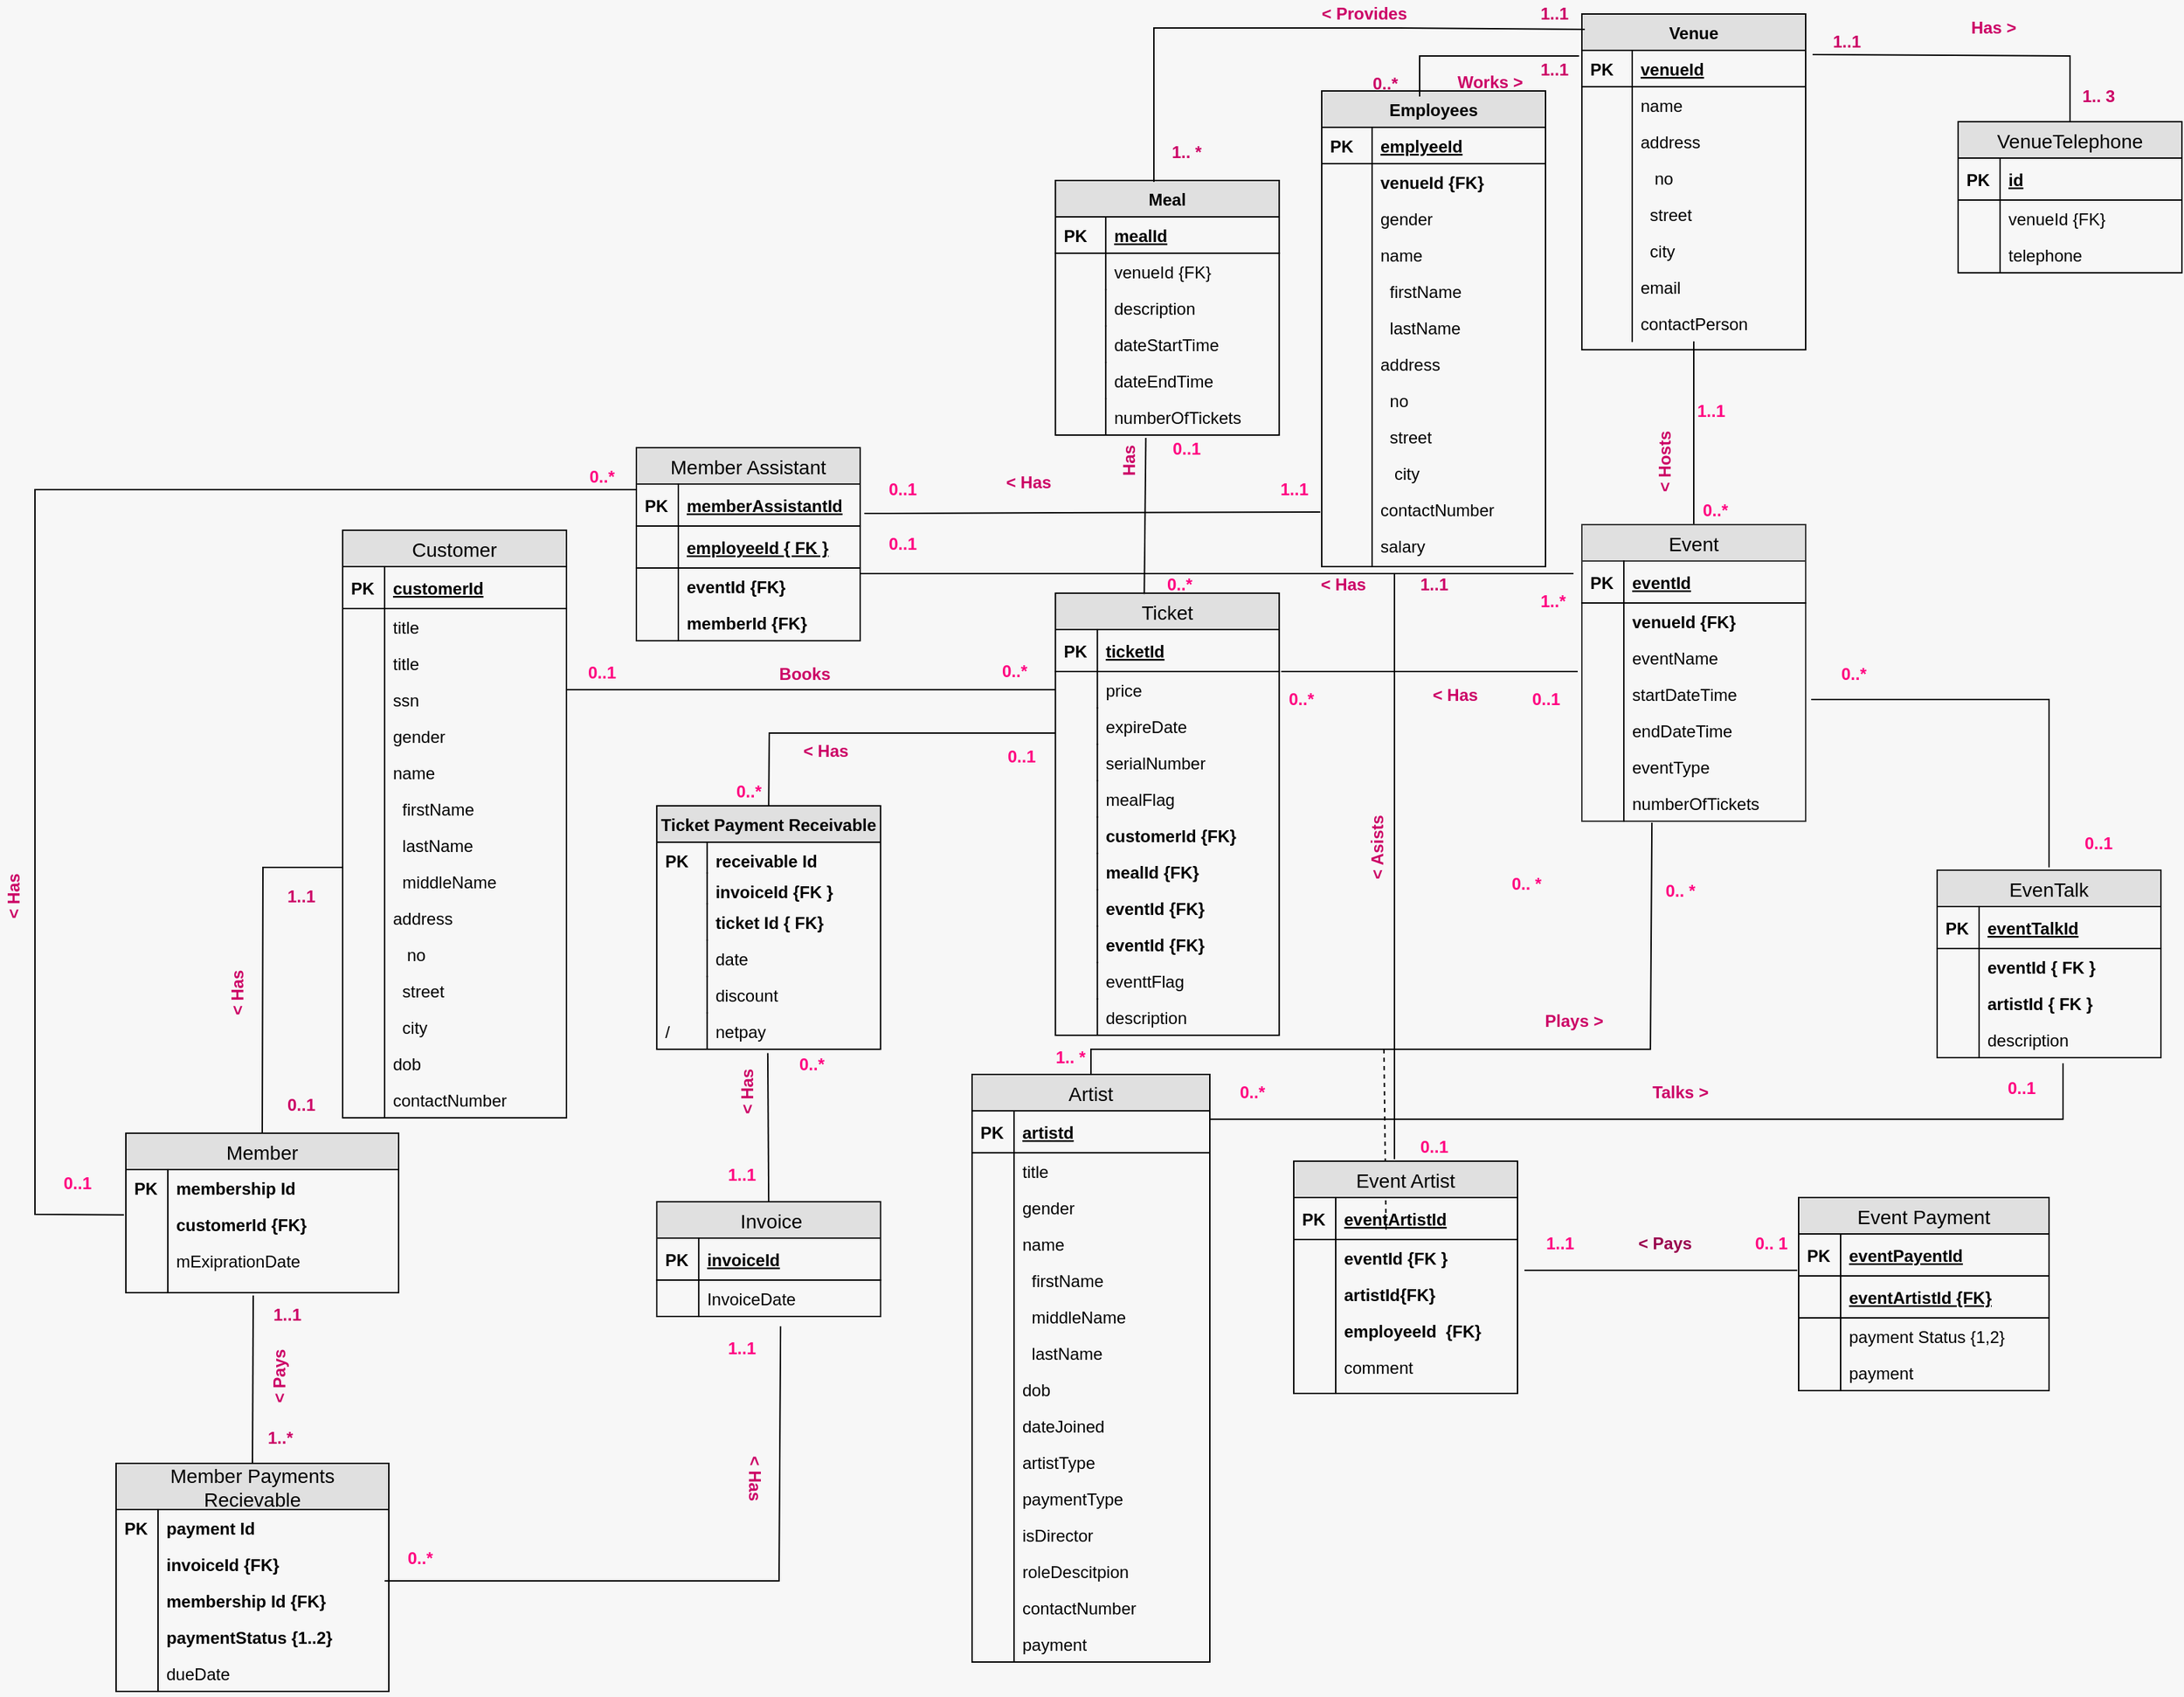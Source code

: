 <mxfile version="12.8.5" type="device"><diagram id="nwKbwrJOUE-VT9C2C552" name="Page-1"><mxGraphModel dx="1108" dy="-699" grid="1" gridSize="10" guides="1" tooltips="1" connect="1" arrows="1" fold="1" page="1" pageScale="1" pageWidth="850" pageHeight="1100" background="#F7F7F7" math="0" shadow="0"><root><mxCell id="0"/><mxCell id="1" parent="0"/><mxCell id="QSzRbZYXHNxY5wtfnH_v-21" value="Venue" style="swimlane;fontStyle=1;childLayout=stackLayout;horizontal=1;startSize=26;horizontalStack=0;resizeParent=1;resizeLast=0;collapsible=1;marginBottom=0;rounded=0;shadow=0;strokeWidth=1;fillColor=#E0E0E0;" parent="1" vertex="1"><mxGeometry x="1271" y="1190" width="160" height="240" as="geometry"><mxRectangle x="326" y="-140" width="160" height="26" as="alternateBounds"/></mxGeometry></mxCell><mxCell id="QSzRbZYXHNxY5wtfnH_v-22" value="venueId" style="shape=partialRectangle;top=0;left=0;right=0;bottom=1;align=left;verticalAlign=top;fillColor=none;spacingLeft=40;spacingRight=4;overflow=hidden;rotatable=0;points=[[0,0.5],[1,0.5]];portConstraint=eastwest;dropTarget=0;rounded=0;shadow=0;strokeWidth=1;fontStyle=5" parent="QSzRbZYXHNxY5wtfnH_v-21" vertex="1"><mxGeometry y="26" width="160" height="26" as="geometry"/></mxCell><mxCell id="QSzRbZYXHNxY5wtfnH_v-23" value="PK" style="shape=partialRectangle;top=0;left=0;bottom=0;fillColor=none;align=left;verticalAlign=top;spacingLeft=4;spacingRight=4;overflow=hidden;rotatable=0;points=[];portConstraint=eastwest;part=1;fontStyle=1" parent="QSzRbZYXHNxY5wtfnH_v-22" vertex="1" connectable="0"><mxGeometry width="36" height="26" as="geometry"/></mxCell><mxCell id="QSzRbZYXHNxY5wtfnH_v-24" value="name" style="shape=partialRectangle;top=0;left=0;right=0;bottom=0;align=left;verticalAlign=top;fillColor=none;spacingLeft=40;spacingRight=4;overflow=hidden;rotatable=0;points=[[0,0.5],[1,0.5]];portConstraint=eastwest;dropTarget=0;rounded=0;shadow=0;strokeWidth=1;" parent="QSzRbZYXHNxY5wtfnH_v-21" vertex="1"><mxGeometry y="52" width="160" height="26" as="geometry"/></mxCell><mxCell id="QSzRbZYXHNxY5wtfnH_v-25" value="" style="shape=partialRectangle;top=0;left=0;bottom=0;fillColor=none;align=left;verticalAlign=top;spacingLeft=4;spacingRight=4;overflow=hidden;rotatable=0;points=[];portConstraint=eastwest;part=1;" parent="QSzRbZYXHNxY5wtfnH_v-24" vertex="1" connectable="0"><mxGeometry width="36" height="26" as="geometry"/></mxCell><mxCell id="QSzRbZYXHNxY5wtfnH_v-28" value="address" style="shape=partialRectangle;top=0;left=0;right=0;bottom=0;align=left;verticalAlign=top;fillColor=none;spacingLeft=40;spacingRight=4;overflow=hidden;rotatable=0;points=[[0,0.5],[1,0.5]];portConstraint=eastwest;dropTarget=0;rounded=0;shadow=0;strokeWidth=1;" parent="QSzRbZYXHNxY5wtfnH_v-21" vertex="1"><mxGeometry y="78" width="160" height="26" as="geometry"/></mxCell><mxCell id="QSzRbZYXHNxY5wtfnH_v-29" value="" style="shape=partialRectangle;top=0;left=0;bottom=0;fillColor=none;align=left;verticalAlign=top;spacingLeft=4;spacingRight=4;overflow=hidden;rotatable=0;points=[];portConstraint=eastwest;part=1;" parent="QSzRbZYXHNxY5wtfnH_v-28" vertex="1" connectable="0"><mxGeometry width="36" height="26" as="geometry"/></mxCell><mxCell id="QSzRbZYXHNxY5wtfnH_v-30" value="   no" style="shape=partialRectangle;top=0;left=0;right=0;bottom=0;align=left;verticalAlign=top;fillColor=none;spacingLeft=40;spacingRight=4;overflow=hidden;rotatable=0;points=[[0,0.5],[1,0.5]];portConstraint=eastwest;dropTarget=0;rounded=0;shadow=0;strokeWidth=1;" parent="QSzRbZYXHNxY5wtfnH_v-21" vertex="1"><mxGeometry y="104" width="160" height="26" as="geometry"/></mxCell><mxCell id="QSzRbZYXHNxY5wtfnH_v-31" value="" style="shape=partialRectangle;top=0;left=0;bottom=0;fillColor=none;align=left;verticalAlign=top;spacingLeft=4;spacingRight=4;overflow=hidden;rotatable=0;points=[];portConstraint=eastwest;part=1;" parent="QSzRbZYXHNxY5wtfnH_v-30" vertex="1" connectable="0"><mxGeometry width="36" height="26" as="geometry"/></mxCell><mxCell id="QSzRbZYXHNxY5wtfnH_v-32" value="  street&#10;" style="shape=partialRectangle;top=0;left=0;right=0;bottom=0;align=left;verticalAlign=top;fillColor=none;spacingLeft=40;spacingRight=4;overflow=hidden;rotatable=0;points=[[0,0.5],[1,0.5]];portConstraint=eastwest;dropTarget=0;rounded=0;shadow=0;strokeWidth=1;" parent="QSzRbZYXHNxY5wtfnH_v-21" vertex="1"><mxGeometry y="130" width="160" height="26" as="geometry"/></mxCell><mxCell id="QSzRbZYXHNxY5wtfnH_v-33" value="" style="shape=partialRectangle;top=0;left=0;bottom=0;fillColor=none;align=left;verticalAlign=top;spacingLeft=4;spacingRight=4;overflow=hidden;rotatable=0;points=[];portConstraint=eastwest;part=1;" parent="QSzRbZYXHNxY5wtfnH_v-32" vertex="1" connectable="0"><mxGeometry width="36" height="26" as="geometry"/></mxCell><mxCell id="QSzRbZYXHNxY5wtfnH_v-34" value="  city" style="shape=partialRectangle;top=0;left=0;right=0;bottom=0;align=left;verticalAlign=top;fillColor=none;spacingLeft=40;spacingRight=4;overflow=hidden;rotatable=0;points=[[0,0.5],[1,0.5]];portConstraint=eastwest;dropTarget=0;rounded=0;shadow=0;strokeWidth=1;" parent="QSzRbZYXHNxY5wtfnH_v-21" vertex="1"><mxGeometry y="156" width="160" height="26" as="geometry"/></mxCell><mxCell id="QSzRbZYXHNxY5wtfnH_v-35" value="" style="shape=partialRectangle;top=0;left=0;bottom=0;fillColor=none;align=left;verticalAlign=top;spacingLeft=4;spacingRight=4;overflow=hidden;rotatable=0;points=[];portConstraint=eastwest;part=1;" parent="QSzRbZYXHNxY5wtfnH_v-34" vertex="1" connectable="0"><mxGeometry width="36" height="26" as="geometry"/></mxCell><mxCell id="QSzRbZYXHNxY5wtfnH_v-36" value="email" style="shape=partialRectangle;top=0;left=0;right=0;bottom=0;align=left;verticalAlign=top;fillColor=none;spacingLeft=40;spacingRight=4;overflow=hidden;rotatable=0;points=[[0,0.5],[1,0.5]];portConstraint=eastwest;dropTarget=0;rounded=0;shadow=0;strokeWidth=1;" parent="QSzRbZYXHNxY5wtfnH_v-21" vertex="1"><mxGeometry y="182" width="160" height="26" as="geometry"/></mxCell><mxCell id="QSzRbZYXHNxY5wtfnH_v-37" value="" style="shape=partialRectangle;top=0;left=0;bottom=0;fillColor=none;align=left;verticalAlign=top;spacingLeft=4;spacingRight=4;overflow=hidden;rotatable=0;points=[];portConstraint=eastwest;part=1;" parent="QSzRbZYXHNxY5wtfnH_v-36" vertex="1" connectable="0"><mxGeometry width="36" height="26" as="geometry"/></mxCell><mxCell id="QSzRbZYXHNxY5wtfnH_v-38" value="contactPerson" style="shape=partialRectangle;top=0;left=0;right=0;bottom=0;align=left;verticalAlign=top;fillColor=none;spacingLeft=40;spacingRight=4;overflow=hidden;rotatable=0;points=[[0,0.5],[1,0.5]];portConstraint=eastwest;dropTarget=0;rounded=0;shadow=0;strokeWidth=1;" parent="QSzRbZYXHNxY5wtfnH_v-21" vertex="1"><mxGeometry y="208" width="160" height="26" as="geometry"/></mxCell><mxCell id="QSzRbZYXHNxY5wtfnH_v-39" value="" style="shape=partialRectangle;top=0;left=0;bottom=0;fillColor=none;align=left;verticalAlign=top;spacingLeft=4;spacingRight=4;overflow=hidden;rotatable=0;points=[];portConstraint=eastwest;part=1;" parent="QSzRbZYXHNxY5wtfnH_v-38" vertex="1" connectable="0"><mxGeometry width="36" height="26" as="geometry"/></mxCell><mxCell id="QSzRbZYXHNxY5wtfnH_v-40" value="Meal" style="swimlane;fontStyle=1;childLayout=stackLayout;horizontal=1;startSize=26;horizontalStack=0;resizeParent=1;resizeLast=0;collapsible=1;marginBottom=0;rounded=0;shadow=0;strokeWidth=1;fillColor=#E0E0E0;" parent="1" vertex="1"><mxGeometry x="894.6" y="1309" width="160" height="182" as="geometry"><mxRectangle x="260" y="270" width="160" height="26" as="alternateBounds"/></mxGeometry></mxCell><mxCell id="QSzRbZYXHNxY5wtfnH_v-41" value="mealId" style="shape=partialRectangle;top=0;left=0;right=0;bottom=1;align=left;verticalAlign=top;fillColor=none;spacingLeft=40;spacingRight=4;overflow=hidden;rotatable=0;points=[[0,0.5],[1,0.5]];portConstraint=eastwest;dropTarget=0;rounded=0;shadow=0;strokeWidth=1;fontStyle=5" parent="QSzRbZYXHNxY5wtfnH_v-40" vertex="1"><mxGeometry y="26" width="160" height="26" as="geometry"/></mxCell><mxCell id="QSzRbZYXHNxY5wtfnH_v-42" value="PK" style="shape=partialRectangle;top=0;left=0;bottom=0;fillColor=none;align=left;verticalAlign=top;spacingLeft=4;spacingRight=4;overflow=hidden;rotatable=0;points=[];portConstraint=eastwest;part=1;fontStyle=1" parent="QSzRbZYXHNxY5wtfnH_v-41" vertex="1" connectable="0"><mxGeometry width="36" height="26" as="geometry"/></mxCell><mxCell id="QSzRbZYXHNxY5wtfnH_v-43" value="venueId {FK}" style="shape=partialRectangle;top=0;left=0;right=0;bottom=0;align=left;verticalAlign=top;fillColor=none;spacingLeft=40;spacingRight=4;overflow=hidden;rotatable=0;points=[[0,0.5],[1,0.5]];portConstraint=eastwest;dropTarget=0;rounded=0;shadow=0;strokeWidth=1;" parent="QSzRbZYXHNxY5wtfnH_v-40" vertex="1"><mxGeometry y="52" width="160" height="26" as="geometry"/></mxCell><mxCell id="QSzRbZYXHNxY5wtfnH_v-44" value="" style="shape=partialRectangle;top=0;left=0;bottom=0;fillColor=none;align=left;verticalAlign=top;spacingLeft=4;spacingRight=4;overflow=hidden;rotatable=0;points=[];portConstraint=eastwest;part=1;" parent="QSzRbZYXHNxY5wtfnH_v-43" vertex="1" connectable="0"><mxGeometry width="36" height="26" as="geometry"/></mxCell><mxCell id="QSzRbZYXHNxY5wtfnH_v-45" value="description" style="shape=partialRectangle;top=0;left=0;right=0;bottom=0;align=left;verticalAlign=top;fillColor=none;spacingLeft=40;spacingRight=4;overflow=hidden;rotatable=0;points=[[0,0.5],[1,0.5]];portConstraint=eastwest;dropTarget=0;rounded=0;shadow=0;strokeWidth=1;" parent="QSzRbZYXHNxY5wtfnH_v-40" vertex="1"><mxGeometry y="78" width="160" height="26" as="geometry"/></mxCell><mxCell id="QSzRbZYXHNxY5wtfnH_v-46" value="" style="shape=partialRectangle;top=0;left=0;bottom=0;fillColor=none;align=left;verticalAlign=top;spacingLeft=4;spacingRight=4;overflow=hidden;rotatable=0;points=[];portConstraint=eastwest;part=1;" parent="QSzRbZYXHNxY5wtfnH_v-45" vertex="1" connectable="0"><mxGeometry width="36" height="26" as="geometry"/></mxCell><mxCell id="QSzRbZYXHNxY5wtfnH_v-47" value="dateStartTime" style="shape=partialRectangle;top=0;left=0;right=0;bottom=0;align=left;verticalAlign=top;fillColor=none;spacingLeft=40;spacingRight=4;overflow=hidden;rotatable=0;points=[[0,0.5],[1,0.5]];portConstraint=eastwest;dropTarget=0;rounded=0;shadow=0;strokeWidth=1;" parent="QSzRbZYXHNxY5wtfnH_v-40" vertex="1"><mxGeometry y="104" width="160" height="26" as="geometry"/></mxCell><mxCell id="QSzRbZYXHNxY5wtfnH_v-48" value="" style="shape=partialRectangle;top=0;left=0;bottom=0;fillColor=none;align=left;verticalAlign=top;spacingLeft=4;spacingRight=4;overflow=hidden;rotatable=0;points=[];portConstraint=eastwest;part=1;" parent="QSzRbZYXHNxY5wtfnH_v-47" vertex="1" connectable="0"><mxGeometry width="36" height="26" as="geometry"/></mxCell><mxCell id="QSzRbZYXHNxY5wtfnH_v-49" value="dateEndTime" style="shape=partialRectangle;top=0;left=0;right=0;bottom=0;align=left;verticalAlign=top;fillColor=none;spacingLeft=40;spacingRight=4;overflow=hidden;rotatable=0;points=[[0,0.5],[1,0.5]];portConstraint=eastwest;dropTarget=0;rounded=0;shadow=0;strokeWidth=1;" parent="QSzRbZYXHNxY5wtfnH_v-40" vertex="1"><mxGeometry y="130" width="160" height="26" as="geometry"/></mxCell><mxCell id="QSzRbZYXHNxY5wtfnH_v-50" value="" style="shape=partialRectangle;top=0;left=0;bottom=0;fillColor=none;align=left;verticalAlign=top;spacingLeft=4;spacingRight=4;overflow=hidden;rotatable=0;points=[];portConstraint=eastwest;part=1;" parent="QSzRbZYXHNxY5wtfnH_v-49" vertex="1" connectable="0"><mxGeometry width="36" height="26" as="geometry"/></mxCell><mxCell id="QSzRbZYXHNxY5wtfnH_v-51" value="numberOfTickets" style="shape=partialRectangle;top=0;left=0;right=0;bottom=0;align=left;verticalAlign=top;fillColor=none;spacingLeft=40;spacingRight=4;overflow=hidden;rotatable=0;points=[[0,0.5],[1,0.5]];portConstraint=eastwest;dropTarget=0;rounded=0;shadow=0;strokeWidth=1;" parent="QSzRbZYXHNxY5wtfnH_v-40" vertex="1"><mxGeometry y="156" width="160" height="26" as="geometry"/></mxCell><mxCell id="QSzRbZYXHNxY5wtfnH_v-52" value="" style="shape=partialRectangle;top=0;left=0;bottom=0;fillColor=none;align=left;verticalAlign=top;spacingLeft=4;spacingRight=4;overflow=hidden;rotatable=0;points=[];portConstraint=eastwest;part=1;" parent="QSzRbZYXHNxY5wtfnH_v-51" vertex="1" connectable="0"><mxGeometry width="36" height="26" as="geometry"/></mxCell><mxCell id="QSzRbZYXHNxY5wtfnH_v-53" value="&lt;font color=&quot;#cc0066&quot;&gt;&lt;b&gt;1..1&lt;/b&gt;&lt;/font&gt;" style="text;html=1;align=center;verticalAlign=middle;resizable=0;points=[];autosize=1;" parent="1" vertex="1"><mxGeometry x="1231" y="1220" width="40" height="20" as="geometry"/></mxCell><mxCell id="QSzRbZYXHNxY5wtfnH_v-54" value="&lt;blockquote&gt;&lt;font color=&quot;#cc0066&quot;&gt;&lt;b&gt;1.. *&lt;/b&gt;&lt;/font&gt;&lt;/blockquote&gt;" style="text;html=1;align=center;verticalAlign=middle;resizable=0;points=[];autosize=1;" parent="1" vertex="1"><mxGeometry x="927.6" y="1269" width="120" height="40" as="geometry"/></mxCell><mxCell id="QSzRbZYXHNxY5wtfnH_v-55" value="&lt;font color=&quot;#cc0066&quot;&gt;&amp;lt; Provides&lt;/font&gt;" style="text;html=1;align=center;verticalAlign=middle;resizable=0;points=[];autosize=1;rotation=0;fontStyle=1" parent="1" vertex="1"><mxGeometry x="1075" y="1180" width="80" height="20" as="geometry"/></mxCell><mxCell id="QSzRbZYXHNxY5wtfnH_v-56" value="" style="endArrow=none;html=1;rounded=0;entryX=0.013;entryY=0.046;entryDx=0;entryDy=0;entryPerimeter=0;" parent="1" target="QSzRbZYXHNxY5wtfnH_v-21" edge="1"><mxGeometry relative="1" as="geometry"><mxPoint x="965" y="1310" as="sourcePoint"/><mxPoint x="1265" y="1190" as="targetPoint"/><Array as="points"><mxPoint x="965" y="1300"/><mxPoint x="965" y="1270"/><mxPoint x="965" y="1200"/><mxPoint x="1140" y="1200"/></Array></mxGeometry></mxCell><mxCell id="QSzRbZYXHNxY5wtfnH_v-57" value="" style="endArrow=none;html=1;rounded=0;" parent="1" source="QSzRbZYXHNxY5wtfnH_v-38" target="QSzRbZYXHNxY5wtfnH_v-61" edge="1"><mxGeometry relative="1" as="geometry"><mxPoint x="1347.96" y="1454.004" as="sourcePoint"/><mxPoint x="1348" y="1560" as="targetPoint"/><Array as="points"/></mxGeometry></mxCell><mxCell id="QSzRbZYXHNxY5wtfnH_v-58" value="&lt;font color=&quot;#ff0080&quot;&gt;&lt;b&gt;1..1&lt;/b&gt;&lt;/font&gt;" style="text;html=1;align=center;verticalAlign=middle;resizable=0;points=[];autosize=1;" parent="1" vertex="1"><mxGeometry x="1343" y="1464" width="40" height="20" as="geometry"/></mxCell><mxCell id="QSzRbZYXHNxY5wtfnH_v-59" value="&lt;font color=&quot;#ff0080&quot;&gt;&lt;b&gt;0..*&lt;/b&gt;&lt;/font&gt;" style="text;html=1;align=center;verticalAlign=middle;resizable=0;points=[];autosize=1;" parent="1" vertex="1"><mxGeometry x="1350.5" y="1535" width="30" height="20" as="geometry"/></mxCell><mxCell id="QSzRbZYXHNxY5wtfnH_v-60" value="&lt;font color=&quot;#cc0066&quot;&gt;&amp;lt; Hosts&lt;/font&gt;" style="text;html=1;align=center;verticalAlign=middle;resizable=0;points=[];autosize=1;rotation=-90;fontStyle=1" parent="1" vertex="1"><mxGeometry x="1300.32" y="1500" width="60" height="20" as="geometry"/></mxCell><mxCell id="QSzRbZYXHNxY5wtfnH_v-61" value="Event" style="swimlane;fontStyle=0;childLayout=stackLayout;horizontal=1;startSize=26;fillColor=#e0e0e0;horizontalStack=0;resizeParent=1;resizeParentMax=0;resizeLast=0;collapsible=1;marginBottom=0;swimlaneFillColor=none;align=center;fontSize=14;strokeColor=#333333;" parent="1" vertex="1"><mxGeometry x="1271" y="1555" width="160" height="212" as="geometry"><mxRectangle x="368" y="225" width="70" height="26" as="alternateBounds"/></mxGeometry></mxCell><mxCell id="QSzRbZYXHNxY5wtfnH_v-62" value="eventId" style="shape=partialRectangle;top=0;left=0;right=0;bottom=1;align=left;verticalAlign=middle;fillColor=none;spacingLeft=34;spacingRight=4;overflow=hidden;rotatable=0;points=[[0,0.5],[1,0.5]];portConstraint=eastwest;dropTarget=0;fontStyle=5;fontSize=12;" parent="QSzRbZYXHNxY5wtfnH_v-61" vertex="1"><mxGeometry y="26" width="160" height="30" as="geometry"/></mxCell><mxCell id="QSzRbZYXHNxY5wtfnH_v-63" value="PK" style="shape=partialRectangle;top=0;left=0;bottom=0;fillColor=none;align=left;verticalAlign=middle;spacingLeft=4;spacingRight=4;overflow=hidden;rotatable=0;points=[];portConstraint=eastwest;part=1;fontSize=12;fontStyle=1" parent="QSzRbZYXHNxY5wtfnH_v-62" vertex="1" connectable="0"><mxGeometry width="30" height="30" as="geometry"/></mxCell><mxCell id="QSzRbZYXHNxY5wtfnH_v-64" value="venueId {FK}" style="shape=partialRectangle;top=0;left=0;right=0;bottom=0;align=left;verticalAlign=top;fillColor=none;spacingLeft=34;spacingRight=4;overflow=hidden;rotatable=0;points=[[0,0.5],[1,0.5]];portConstraint=eastwest;dropTarget=0;fontSize=12;fontStyle=1" parent="QSzRbZYXHNxY5wtfnH_v-61" vertex="1"><mxGeometry y="56" width="160" height="26" as="geometry"/></mxCell><mxCell id="QSzRbZYXHNxY5wtfnH_v-65" value="" style="shape=partialRectangle;top=0;left=0;bottom=0;fillColor=none;align=left;verticalAlign=top;spacingLeft=4;spacingRight=4;overflow=hidden;rotatable=0;points=[];portConstraint=eastwest;part=1;fontSize=12;" parent="QSzRbZYXHNxY5wtfnH_v-64" vertex="1" connectable="0"><mxGeometry width="30" height="26" as="geometry"/></mxCell><mxCell id="QSzRbZYXHNxY5wtfnH_v-66" value="eventName" style="shape=partialRectangle;top=0;left=0;right=0;bottom=0;align=left;verticalAlign=top;fillColor=none;spacingLeft=34;spacingRight=4;overflow=hidden;rotatable=0;points=[[0,0.5],[1,0.5]];portConstraint=eastwest;dropTarget=0;fontSize=12;" parent="QSzRbZYXHNxY5wtfnH_v-61" vertex="1"><mxGeometry y="82" width="160" height="26" as="geometry"/></mxCell><mxCell id="QSzRbZYXHNxY5wtfnH_v-67" value="" style="shape=partialRectangle;top=0;left=0;bottom=0;fillColor=none;align=left;verticalAlign=top;spacingLeft=4;spacingRight=4;overflow=hidden;rotatable=0;points=[];portConstraint=eastwest;part=1;fontSize=12;" parent="QSzRbZYXHNxY5wtfnH_v-66" vertex="1" connectable="0"><mxGeometry width="30" height="26" as="geometry"/></mxCell><mxCell id="QSzRbZYXHNxY5wtfnH_v-68" value="startDateTime" style="shape=partialRectangle;top=0;left=0;right=0;bottom=0;align=left;verticalAlign=top;fillColor=none;spacingLeft=34;spacingRight=4;overflow=hidden;rotatable=0;points=[[0,0.5],[1,0.5]];portConstraint=eastwest;dropTarget=0;fontSize=12;" parent="QSzRbZYXHNxY5wtfnH_v-61" vertex="1"><mxGeometry y="108" width="160" height="26" as="geometry"/></mxCell><mxCell id="QSzRbZYXHNxY5wtfnH_v-69" value="" style="shape=partialRectangle;top=0;left=0;bottom=0;fillColor=none;align=left;verticalAlign=top;spacingLeft=4;spacingRight=4;overflow=hidden;rotatable=0;points=[];portConstraint=eastwest;part=1;fontSize=12;" parent="QSzRbZYXHNxY5wtfnH_v-68" vertex="1" connectable="0"><mxGeometry width="30" height="26" as="geometry"/></mxCell><mxCell id="QSzRbZYXHNxY5wtfnH_v-70" value="endDateTime" style="shape=partialRectangle;top=0;left=0;right=0;bottom=0;align=left;verticalAlign=top;fillColor=none;spacingLeft=34;spacingRight=4;overflow=hidden;rotatable=0;points=[[0,0.5],[1,0.5]];portConstraint=eastwest;dropTarget=0;fontSize=12;" parent="QSzRbZYXHNxY5wtfnH_v-61" vertex="1"><mxGeometry y="134" width="160" height="26" as="geometry"/></mxCell><mxCell id="QSzRbZYXHNxY5wtfnH_v-71" value="" style="shape=partialRectangle;top=0;left=0;bottom=0;fillColor=none;align=left;verticalAlign=top;spacingLeft=4;spacingRight=4;overflow=hidden;rotatable=0;points=[];portConstraint=eastwest;part=1;fontSize=12;" parent="QSzRbZYXHNxY5wtfnH_v-70" vertex="1" connectable="0"><mxGeometry width="30" height="26" as="geometry"/></mxCell><mxCell id="QSzRbZYXHNxY5wtfnH_v-74" value="eventType " style="shape=partialRectangle;top=0;left=0;right=0;bottom=0;align=left;verticalAlign=top;fillColor=none;spacingLeft=34;spacingRight=4;overflow=hidden;rotatable=0;points=[[0,0.5],[1,0.5]];portConstraint=eastwest;dropTarget=0;fontSize=12;" parent="QSzRbZYXHNxY5wtfnH_v-61" vertex="1"><mxGeometry y="160" width="160" height="26" as="geometry"/></mxCell><mxCell id="QSzRbZYXHNxY5wtfnH_v-75" value="" style="shape=partialRectangle;top=0;left=0;bottom=0;fillColor=none;align=left;verticalAlign=top;spacingLeft=4;spacingRight=4;overflow=hidden;rotatable=0;points=[];portConstraint=eastwest;part=1;fontSize=12;" parent="QSzRbZYXHNxY5wtfnH_v-74" vertex="1" connectable="0"><mxGeometry width="30" height="26" as="geometry"/></mxCell><mxCell id="QSzRbZYXHNxY5wtfnH_v-76" value="numberOfTickets" style="shape=partialRectangle;top=0;left=0;right=0;bottom=0;align=left;verticalAlign=top;fillColor=none;spacingLeft=34;spacingRight=4;overflow=hidden;rotatable=0;points=[[0,0.5],[1,0.5]];portConstraint=eastwest;dropTarget=0;fontSize=12;" parent="QSzRbZYXHNxY5wtfnH_v-61" vertex="1"><mxGeometry y="186" width="160" height="26" as="geometry"/></mxCell><mxCell id="QSzRbZYXHNxY5wtfnH_v-77" value="" style="shape=partialRectangle;top=0;left=0;bottom=0;fillColor=none;align=left;verticalAlign=top;spacingLeft=4;spacingRight=4;overflow=hidden;rotatable=0;points=[];portConstraint=eastwest;part=1;fontSize=12;" parent="QSzRbZYXHNxY5wtfnH_v-76" vertex="1" connectable="0"><mxGeometry width="30" height="26" as="geometry"/></mxCell><mxCell id="QSzRbZYXHNxY5wtfnH_v-1" value="Employees" style="swimlane;fontStyle=1;childLayout=stackLayout;horizontal=1;startSize=26;horizontalStack=0;resizeParent=1;resizeLast=0;collapsible=1;marginBottom=0;rounded=0;shadow=0;strokeWidth=1;fillColor=#E0E0E0;" parent="1" vertex="1"><mxGeometry x="1085" y="1245" width="160" height="340" as="geometry"><mxRectangle x="20" y="80" width="160" height="26" as="alternateBounds"/></mxGeometry></mxCell><mxCell id="QSzRbZYXHNxY5wtfnH_v-3" value="emplyeeId" style="shape=partialRectangle;top=0;left=0;right=0;bottom=1;align=left;verticalAlign=top;fillColor=none;spacingLeft=40;spacingRight=4;overflow=hidden;rotatable=0;points=[[0,0.5],[1,0.5]];portConstraint=eastwest;dropTarget=0;rounded=0;shadow=0;strokeWidth=1;fontStyle=5" parent="QSzRbZYXHNxY5wtfnH_v-1" vertex="1"><mxGeometry y="26" width="160" height="26" as="geometry"/></mxCell><mxCell id="QSzRbZYXHNxY5wtfnH_v-4" value="PK" style="shape=partialRectangle;top=0;left=0;bottom=0;fillColor=none;align=left;verticalAlign=top;spacingLeft=4;spacingRight=4;overflow=hidden;rotatable=0;points=[];portConstraint=eastwest;part=1;fontStyle=1" parent="QSzRbZYXHNxY5wtfnH_v-3" vertex="1" connectable="0"><mxGeometry width="36" height="26" as="geometry"/></mxCell><mxCell id="QSzRbZYXHNxY5wtfnH_v-315" value="venueId {FK}" style="shape=partialRectangle;top=0;left=0;right=0;bottom=0;align=left;verticalAlign=top;fillColor=none;spacingLeft=40;spacingRight=4;overflow=hidden;rotatable=0;points=[[0,0.5],[1,0.5]];portConstraint=eastwest;dropTarget=0;rounded=0;shadow=0;strokeWidth=1;fontStyle=1" parent="QSzRbZYXHNxY5wtfnH_v-1" vertex="1"><mxGeometry y="52" width="160" height="26" as="geometry"/></mxCell><mxCell id="QSzRbZYXHNxY5wtfnH_v-316" value="" style="shape=partialRectangle;top=0;left=0;bottom=0;fillColor=none;align=left;verticalAlign=top;spacingLeft=4;spacingRight=4;overflow=hidden;rotatable=0;points=[];portConstraint=eastwest;part=1;" parent="QSzRbZYXHNxY5wtfnH_v-315" vertex="1" connectable="0"><mxGeometry width="36" height="26" as="geometry"/></mxCell><mxCell id="QSzRbZYXHNxY5wtfnH_v-320" value="gender" style="shape=partialRectangle;top=0;left=0;right=0;bottom=0;align=left;verticalAlign=top;fillColor=none;spacingLeft=40;spacingRight=4;overflow=hidden;rotatable=0;points=[[0,0.5],[1,0.5]];portConstraint=eastwest;dropTarget=0;rounded=0;shadow=0;strokeWidth=1;" parent="QSzRbZYXHNxY5wtfnH_v-1" vertex="1"><mxGeometry y="78" width="160" height="26" as="geometry"/></mxCell><mxCell id="QSzRbZYXHNxY5wtfnH_v-321" value="" style="shape=partialRectangle;top=0;left=0;bottom=0;fillColor=none;align=left;verticalAlign=top;spacingLeft=4;spacingRight=4;overflow=hidden;rotatable=0;points=[];portConstraint=eastwest;part=1;" parent="QSzRbZYXHNxY5wtfnH_v-320" vertex="1" connectable="0"><mxGeometry width="36" height="26" as="geometry"/></mxCell><mxCell id="QSzRbZYXHNxY5wtfnH_v-5" value="name" style="shape=partialRectangle;top=0;left=0;right=0;bottom=0;align=left;verticalAlign=top;fillColor=none;spacingLeft=40;spacingRight=4;overflow=hidden;rotatable=0;points=[[0,0.5],[1,0.5]];portConstraint=eastwest;dropTarget=0;rounded=0;shadow=0;strokeWidth=1;" parent="QSzRbZYXHNxY5wtfnH_v-1" vertex="1"><mxGeometry y="104" width="160" height="26" as="geometry"/></mxCell><mxCell id="QSzRbZYXHNxY5wtfnH_v-6" value="" style="shape=partialRectangle;top=0;left=0;bottom=0;fillColor=none;align=left;verticalAlign=top;spacingLeft=4;spacingRight=4;overflow=hidden;rotatable=0;points=[];portConstraint=eastwest;part=1;" parent="QSzRbZYXHNxY5wtfnH_v-5" vertex="1" connectable="0"><mxGeometry width="36" height="26" as="geometry"/></mxCell><mxCell id="QSzRbZYXHNxY5wtfnH_v-7" value="  firstName" style="shape=partialRectangle;top=0;left=0;right=0;bottom=0;align=left;verticalAlign=top;fillColor=none;spacingLeft=40;spacingRight=4;overflow=hidden;rotatable=0;points=[[0,0.5],[1,0.5]];portConstraint=eastwest;dropTarget=0;rounded=0;shadow=0;strokeWidth=1;" parent="QSzRbZYXHNxY5wtfnH_v-1" vertex="1"><mxGeometry y="130" width="160" height="26" as="geometry"/></mxCell><mxCell id="QSzRbZYXHNxY5wtfnH_v-8" value="" style="shape=partialRectangle;top=0;left=0;bottom=0;fillColor=none;align=left;verticalAlign=top;spacingLeft=4;spacingRight=4;overflow=hidden;rotatable=0;points=[];portConstraint=eastwest;part=1;" parent="QSzRbZYXHNxY5wtfnH_v-7" vertex="1" connectable="0"><mxGeometry width="36" height="26" as="geometry"/></mxCell><mxCell id="QSzRbZYXHNxY5wtfnH_v-9" value="  lastName" style="shape=partialRectangle;top=0;left=0;right=0;bottom=0;align=left;verticalAlign=top;fillColor=none;spacingLeft=40;spacingRight=4;overflow=hidden;rotatable=0;points=[[0,0.5],[1,0.5]];portConstraint=eastwest;dropTarget=0;rounded=0;shadow=0;strokeWidth=1;" parent="QSzRbZYXHNxY5wtfnH_v-1" vertex="1"><mxGeometry y="156" width="160" height="26" as="geometry"/></mxCell><mxCell id="QSzRbZYXHNxY5wtfnH_v-10" value="" style="shape=partialRectangle;top=0;left=0;bottom=0;fillColor=none;align=left;verticalAlign=top;spacingLeft=4;spacingRight=4;overflow=hidden;rotatable=0;points=[];portConstraint=eastwest;part=1;" parent="QSzRbZYXHNxY5wtfnH_v-9" vertex="1" connectable="0"><mxGeometry width="36" height="26" as="geometry"/></mxCell><mxCell id="QSzRbZYXHNxY5wtfnH_v-11" value="address" style="shape=partialRectangle;top=0;left=0;right=0;bottom=0;align=left;verticalAlign=top;fillColor=none;spacingLeft=40;spacingRight=4;overflow=hidden;rotatable=0;points=[[0,0.5],[1,0.5]];portConstraint=eastwest;dropTarget=0;rounded=0;shadow=0;strokeWidth=1;" parent="QSzRbZYXHNxY5wtfnH_v-1" vertex="1"><mxGeometry y="182" width="160" height="26" as="geometry"/></mxCell><mxCell id="QSzRbZYXHNxY5wtfnH_v-12" value="" style="shape=partialRectangle;top=0;left=0;bottom=0;fillColor=none;align=left;verticalAlign=top;spacingLeft=4;spacingRight=4;overflow=hidden;rotatable=0;points=[];portConstraint=eastwest;part=1;" parent="QSzRbZYXHNxY5wtfnH_v-11" vertex="1" connectable="0"><mxGeometry width="36" height="26" as="geometry"/></mxCell><mxCell id="QSzRbZYXHNxY5wtfnH_v-13" value="  no" style="shape=partialRectangle;top=0;left=0;right=0;bottom=0;align=left;verticalAlign=top;fillColor=none;spacingLeft=40;spacingRight=4;overflow=hidden;rotatable=0;points=[[0,0.5],[1,0.5]];portConstraint=eastwest;dropTarget=0;rounded=0;shadow=0;strokeWidth=1;" parent="QSzRbZYXHNxY5wtfnH_v-1" vertex="1"><mxGeometry y="208" width="160" height="26" as="geometry"/></mxCell><mxCell id="QSzRbZYXHNxY5wtfnH_v-14" value="" style="shape=partialRectangle;top=0;left=0;bottom=0;fillColor=none;align=left;verticalAlign=top;spacingLeft=4;spacingRight=4;overflow=hidden;rotatable=0;points=[];portConstraint=eastwest;part=1;" parent="QSzRbZYXHNxY5wtfnH_v-13" vertex="1" connectable="0"><mxGeometry width="36" height="26" as="geometry"/></mxCell><mxCell id="QSzRbZYXHNxY5wtfnH_v-15" value="  street" style="shape=partialRectangle;top=0;left=0;right=0;bottom=0;align=left;verticalAlign=top;fillColor=none;spacingLeft=40;spacingRight=4;overflow=hidden;rotatable=0;points=[[0,0.5],[1,0.5]];portConstraint=eastwest;dropTarget=0;rounded=0;shadow=0;strokeWidth=1;" parent="QSzRbZYXHNxY5wtfnH_v-1" vertex="1"><mxGeometry y="234" width="160" height="26" as="geometry"/></mxCell><mxCell id="QSzRbZYXHNxY5wtfnH_v-16" value="" style="shape=partialRectangle;top=0;left=0;bottom=0;fillColor=none;align=left;verticalAlign=top;spacingLeft=4;spacingRight=4;overflow=hidden;rotatable=0;points=[];portConstraint=eastwest;part=1;" parent="QSzRbZYXHNxY5wtfnH_v-15" vertex="1" connectable="0"><mxGeometry width="36" height="26" as="geometry"/></mxCell><mxCell id="QSzRbZYXHNxY5wtfnH_v-17" value="   city" style="shape=partialRectangle;top=0;left=0;right=0;bottom=0;align=left;verticalAlign=top;fillColor=none;spacingLeft=40;spacingRight=4;overflow=hidden;rotatable=0;points=[[0,0.5],[1,0.5]];portConstraint=eastwest;dropTarget=0;rounded=0;shadow=0;strokeWidth=1;" parent="QSzRbZYXHNxY5wtfnH_v-1" vertex="1"><mxGeometry y="260" width="160" height="26" as="geometry"/></mxCell><mxCell id="QSzRbZYXHNxY5wtfnH_v-18" value="" style="shape=partialRectangle;top=0;left=0;bottom=0;fillColor=none;align=left;verticalAlign=top;spacingLeft=4;spacingRight=4;overflow=hidden;rotatable=0;points=[];portConstraint=eastwest;part=1;" parent="QSzRbZYXHNxY5wtfnH_v-17" vertex="1" connectable="0"><mxGeometry width="36" height="26" as="geometry"/></mxCell><mxCell id="QSzRbZYXHNxY5wtfnH_v-19" value="contactNumber" style="shape=partialRectangle;top=0;left=0;right=0;bottom=0;align=left;verticalAlign=top;fillColor=none;spacingLeft=40;spacingRight=4;overflow=hidden;rotatable=0;points=[[0,0.5],[1,0.5]];portConstraint=eastwest;dropTarget=0;rounded=0;shadow=0;strokeWidth=1;" parent="QSzRbZYXHNxY5wtfnH_v-1" vertex="1"><mxGeometry y="286" width="160" height="26" as="geometry"/></mxCell><mxCell id="QSzRbZYXHNxY5wtfnH_v-20" value="" style="shape=partialRectangle;top=0;left=0;bottom=0;fillColor=none;align=left;verticalAlign=top;spacingLeft=4;spacingRight=4;overflow=hidden;rotatable=0;points=[];portConstraint=eastwest;part=1;" parent="QSzRbZYXHNxY5wtfnH_v-19" vertex="1" connectable="0"><mxGeometry width="36" height="26" as="geometry"/></mxCell><mxCell id="QSzRbZYXHNxY5wtfnH_v-324" value="salary" style="shape=partialRectangle;top=0;left=0;right=0;bottom=0;align=left;verticalAlign=top;fillColor=none;spacingLeft=40;spacingRight=4;overflow=hidden;rotatable=0;points=[[0,0.5],[1,0.5]];portConstraint=eastwest;dropTarget=0;rounded=0;shadow=0;strokeWidth=1;" parent="QSzRbZYXHNxY5wtfnH_v-1" vertex="1"><mxGeometry y="312" width="160" height="28" as="geometry"/></mxCell><mxCell id="QSzRbZYXHNxY5wtfnH_v-325" value="" style="shape=partialRectangle;top=0;left=0;bottom=0;fillColor=none;align=left;verticalAlign=top;spacingLeft=4;spacingRight=4;overflow=hidden;rotatable=0;points=[];portConstraint=eastwest;part=1;" parent="QSzRbZYXHNxY5wtfnH_v-324" vertex="1" connectable="0"><mxGeometry width="36" height="28" as="geometry"/></mxCell><mxCell id="QSzRbZYXHNxY5wtfnH_v-78" value="&lt;font color=&quot;#ff0080&quot;&gt;&lt;b&gt;0.. *&lt;/b&gt;&lt;/font&gt;" style="text;html=1;align=center;verticalAlign=middle;resizable=0;points=[];autosize=1;" parent="1" vertex="1"><mxGeometry x="1321" y="1807" width="40" height="20" as="geometry"/></mxCell><mxCell id="QSzRbZYXHNxY5wtfnH_v-310" value="&lt;font color=&quot;#ff0080&quot;&gt;&lt;b&gt;0.. *&lt;/b&gt;&lt;/font&gt;" style="text;html=1;align=center;verticalAlign=middle;resizable=0;points=[];autosize=1;" parent="1" vertex="1"><mxGeometry x="1211" y="1802" width="40" height="20" as="geometry"/></mxCell><mxCell id="QSzRbZYXHNxY5wtfnH_v-79" value="&lt;font color=&quot;#cc0066&quot;&gt;Plays &amp;gt;&lt;/font&gt;" style="text;html=1;align=center;verticalAlign=middle;resizable=0;points=[];autosize=1;rotation=0;fontStyle=1" parent="1" vertex="1"><mxGeometry x="1235" y="1900" width="60" height="20" as="geometry"/></mxCell><mxCell id="QSzRbZYXHNxY5wtfnH_v-80" value="&lt;font color=&quot;#ff0080&quot;&gt;&lt;b&gt;1.. *&lt;/b&gt;&lt;/font&gt;" style="text;html=1;align=center;verticalAlign=middle;resizable=0;points=[];autosize=1;" parent="1" vertex="1"><mxGeometry x="885" y="1926" width="40" height="20" as="geometry"/></mxCell><mxCell id="QSzRbZYXHNxY5wtfnH_v-81" value="" style="endArrow=none;dashed=1;html=1;" parent="1" edge="1"><mxGeometry width="50" height="50" relative="1" as="geometry"><mxPoint x="1129.5" y="1930" as="sourcePoint"/><mxPoint x="1131" y="2060" as="targetPoint"/><Array as="points"/></mxGeometry></mxCell><mxCell id="QSzRbZYXHNxY5wtfnH_v-82" value="Event Artist" style="swimlane;fontStyle=0;childLayout=stackLayout;horizontal=1;startSize=26;fillColor=#e0e0e0;horizontalStack=0;resizeParent=1;resizeParentMax=0;resizeLast=0;collapsible=1;marginBottom=0;swimlaneFillColor=none;align=center;fontSize=14;strokeColor=#000000;" parent="1" vertex="1"><mxGeometry x="1065" y="2010" width="160" height="166" as="geometry"/></mxCell><mxCell id="QSzRbZYXHNxY5wtfnH_v-83" value="eventArtistId" style="shape=partialRectangle;top=0;left=0;right=0;bottom=1;align=left;verticalAlign=middle;fillColor=none;spacingLeft=34;spacingRight=4;overflow=hidden;rotatable=0;points=[[0,0.5],[1,0.5]];portConstraint=eastwest;dropTarget=0;fontStyle=5;fontSize=12;strokeColor=#000000;" parent="QSzRbZYXHNxY5wtfnH_v-82" vertex="1"><mxGeometry y="26" width="160" height="30" as="geometry"/></mxCell><mxCell id="QSzRbZYXHNxY5wtfnH_v-84" value="PK" style="shape=partialRectangle;top=0;left=0;bottom=0;fillColor=none;align=left;verticalAlign=middle;spacingLeft=4;spacingRight=4;overflow=hidden;rotatable=0;points=[];portConstraint=eastwest;part=1;fontSize=12;fontStyle=1" parent="QSzRbZYXHNxY5wtfnH_v-83" vertex="1" connectable="0"><mxGeometry width="30" height="30" as="geometry"/></mxCell><mxCell id="QSzRbZYXHNxY5wtfnH_v-85" value="eventId {FK }" style="shape=partialRectangle;top=0;left=0;right=0;bottom=0;align=left;verticalAlign=top;fillColor=none;spacingLeft=34;spacingRight=4;overflow=hidden;rotatable=0;points=[[0,0.5],[1,0.5]];portConstraint=eastwest;dropTarget=0;fontSize=12;fontStyle=1" parent="QSzRbZYXHNxY5wtfnH_v-82" vertex="1"><mxGeometry y="56" width="160" height="26" as="geometry"/></mxCell><mxCell id="QSzRbZYXHNxY5wtfnH_v-86" value="" style="shape=partialRectangle;top=0;left=0;bottom=0;fillColor=none;align=left;verticalAlign=top;spacingLeft=4;spacingRight=4;overflow=hidden;rotatable=0;points=[];portConstraint=eastwest;part=1;fontSize=12;" parent="QSzRbZYXHNxY5wtfnH_v-85" vertex="1" connectable="0"><mxGeometry width="30" height="26" as="geometry"/></mxCell><mxCell id="QSzRbZYXHNxY5wtfnH_v-87" value="artistId{FK}" style="shape=partialRectangle;top=0;left=0;right=0;bottom=0;align=left;verticalAlign=top;fillColor=none;spacingLeft=34;spacingRight=4;overflow=hidden;rotatable=0;points=[[0,0.5],[1,0.5]];portConstraint=eastwest;dropTarget=0;fontSize=12;fontStyle=1" parent="QSzRbZYXHNxY5wtfnH_v-82" vertex="1"><mxGeometry y="82" width="160" height="26" as="geometry"/></mxCell><mxCell id="QSzRbZYXHNxY5wtfnH_v-88" value="" style="shape=partialRectangle;top=0;left=0;bottom=0;fillColor=none;align=left;verticalAlign=top;spacingLeft=4;spacingRight=4;overflow=hidden;rotatable=0;points=[];portConstraint=eastwest;part=1;fontSize=12;" parent="QSzRbZYXHNxY5wtfnH_v-87" vertex="1" connectable="0"><mxGeometry width="30" height="26" as="geometry"/></mxCell><mxCell id="QSzRbZYXHNxY5wtfnH_v-89" value="employeeId  {FK}" style="shape=partialRectangle;top=0;left=0;right=0;bottom=0;align=left;verticalAlign=top;fillColor=none;spacingLeft=34;spacingRight=4;overflow=hidden;rotatable=0;points=[[0,0.5],[1,0.5]];portConstraint=eastwest;dropTarget=0;fontSize=12;fontStyle=1" parent="QSzRbZYXHNxY5wtfnH_v-82" vertex="1"><mxGeometry y="108" width="160" height="26" as="geometry"/></mxCell><mxCell id="QSzRbZYXHNxY5wtfnH_v-90" value="" style="shape=partialRectangle;top=0;left=0;bottom=0;fillColor=none;align=left;verticalAlign=top;spacingLeft=4;spacingRight=4;overflow=hidden;rotatable=0;points=[];portConstraint=eastwest;part=1;fontSize=12;" parent="QSzRbZYXHNxY5wtfnH_v-89" vertex="1" connectable="0"><mxGeometry width="30" height="26" as="geometry"/></mxCell><mxCell id="QSzRbZYXHNxY5wtfnH_v-91" value="comment" style="shape=partialRectangle;top=0;left=0;right=0;bottom=0;align=left;verticalAlign=top;fillColor=none;spacingLeft=34;spacingRight=4;overflow=hidden;rotatable=0;points=[[0,0.5],[1,0.5]];portConstraint=eastwest;dropTarget=0;fontSize=12;" parent="QSzRbZYXHNxY5wtfnH_v-82" vertex="1"><mxGeometry y="134" width="160" height="26" as="geometry"/></mxCell><mxCell id="QSzRbZYXHNxY5wtfnH_v-92" value="" style="shape=partialRectangle;top=0;left=0;bottom=0;fillColor=none;align=left;verticalAlign=top;spacingLeft=4;spacingRight=4;overflow=hidden;rotatable=0;points=[];portConstraint=eastwest;part=1;fontSize=12;" parent="QSzRbZYXHNxY5wtfnH_v-91" vertex="1" connectable="0"><mxGeometry width="30" height="26" as="geometry"/></mxCell><mxCell id="QSzRbZYXHNxY5wtfnH_v-93" value="" style="shape=partialRectangle;top=0;left=0;right=0;bottom=0;align=left;verticalAlign=top;fillColor=none;spacingLeft=34;spacingRight=4;overflow=hidden;rotatable=0;points=[[0,0.5],[1,0.5]];portConstraint=eastwest;dropTarget=0;fontSize=12;" parent="QSzRbZYXHNxY5wtfnH_v-82" vertex="1"><mxGeometry y="160" width="160" height="6" as="geometry"/></mxCell><mxCell id="QSzRbZYXHNxY5wtfnH_v-94" value="" style="shape=partialRectangle;top=0;left=0;bottom=0;fillColor=none;align=left;verticalAlign=top;spacingLeft=4;spacingRight=4;overflow=hidden;rotatable=0;points=[];portConstraint=eastwest;part=1;fontSize=12;" parent="QSzRbZYXHNxY5wtfnH_v-93" vertex="1" connectable="0"><mxGeometry width="30" height="6" as="geometry"/></mxCell><mxCell id="QSzRbZYXHNxY5wtfnH_v-95" value="Event Payment" style="swimlane;fontStyle=0;childLayout=stackLayout;horizontal=1;startSize=26;fillColor=#e0e0e0;horizontalStack=0;resizeParent=1;resizeParentMax=0;resizeLast=0;collapsible=1;marginBottom=0;swimlaneFillColor=none;align=center;fontSize=14;strokeColor=#000000;" parent="1" vertex="1"><mxGeometry x="1426" y="2036" width="179" height="138" as="geometry"/></mxCell><mxCell id="QSzRbZYXHNxY5wtfnH_v-96" value="eventPayentId" style="shape=partialRectangle;top=0;left=0;right=0;bottom=1;align=left;verticalAlign=middle;fillColor=none;spacingLeft=34;spacingRight=4;overflow=hidden;rotatable=0;points=[[0,0.5],[1,0.5]];portConstraint=eastwest;dropTarget=0;fontStyle=5;fontSize=12;" parent="QSzRbZYXHNxY5wtfnH_v-95" vertex="1"><mxGeometry y="26" width="179" height="30" as="geometry"/></mxCell><mxCell id="QSzRbZYXHNxY5wtfnH_v-97" value="PK" style="shape=partialRectangle;top=0;left=0;bottom=0;fillColor=none;align=left;verticalAlign=middle;spacingLeft=4;spacingRight=4;overflow=hidden;rotatable=0;points=[];portConstraint=eastwest;part=1;fontSize=12;fontStyle=1" parent="QSzRbZYXHNxY5wtfnH_v-96" vertex="1" connectable="0"><mxGeometry width="30" height="30" as="geometry"/></mxCell><mxCell id="QSzRbZYXHNxY5wtfnH_v-98" value="eventArtistId {FK}" style="shape=partialRectangle;top=0;left=0;right=0;bottom=1;align=left;verticalAlign=middle;fillColor=none;spacingLeft=34;spacingRight=4;overflow=hidden;rotatable=0;points=[[0,0.5],[1,0.5]];portConstraint=eastwest;dropTarget=0;fontStyle=5;fontSize=12;" parent="QSzRbZYXHNxY5wtfnH_v-95" vertex="1"><mxGeometry y="56" width="179" height="30" as="geometry"/></mxCell><mxCell id="QSzRbZYXHNxY5wtfnH_v-99" value="" style="shape=partialRectangle;top=0;left=0;bottom=0;fillColor=none;align=left;verticalAlign=middle;spacingLeft=4;spacingRight=4;overflow=hidden;rotatable=0;points=[];portConstraint=eastwest;part=1;fontSize=12;" parent="QSzRbZYXHNxY5wtfnH_v-98" vertex="1" connectable="0"><mxGeometry width="30" height="30" as="geometry"/></mxCell><mxCell id="QSzRbZYXHNxY5wtfnH_v-100" value="payment Status {1,2}" style="shape=partialRectangle;top=0;left=0;right=0;bottom=0;align=left;verticalAlign=top;fillColor=none;spacingLeft=34;spacingRight=4;overflow=hidden;rotatable=0;points=[[0,0.5],[1,0.5]];portConstraint=eastwest;dropTarget=0;fontSize=12;" parent="QSzRbZYXHNxY5wtfnH_v-95" vertex="1"><mxGeometry y="86" width="179" height="26" as="geometry"/></mxCell><mxCell id="QSzRbZYXHNxY5wtfnH_v-101" value="" style="shape=partialRectangle;top=0;left=0;bottom=0;fillColor=none;align=left;verticalAlign=top;spacingLeft=4;spacingRight=4;overflow=hidden;rotatable=0;points=[];portConstraint=eastwest;part=1;fontSize=12;" parent="QSzRbZYXHNxY5wtfnH_v-100" vertex="1" connectable="0"><mxGeometry width="30" height="26" as="geometry"/></mxCell><mxCell id="QSzRbZYXHNxY5wtfnH_v-334" value="payment" style="shape=partialRectangle;top=0;left=0;right=0;bottom=0;align=left;verticalAlign=top;fillColor=none;spacingLeft=34;spacingRight=4;overflow=hidden;rotatable=0;points=[[0,0.5],[1,0.5]];portConstraint=eastwest;dropTarget=0;fontSize=12;" parent="QSzRbZYXHNxY5wtfnH_v-95" vertex="1"><mxGeometry y="112" width="179" height="26" as="geometry"/></mxCell><mxCell id="QSzRbZYXHNxY5wtfnH_v-335" value="" style="shape=partialRectangle;top=0;left=0;bottom=0;fillColor=none;align=left;verticalAlign=top;spacingLeft=4;spacingRight=4;overflow=hidden;rotatable=0;points=[];portConstraint=eastwest;part=1;fontSize=12;" parent="QSzRbZYXHNxY5wtfnH_v-334" vertex="1" connectable="0"><mxGeometry width="30" height="26" as="geometry"/></mxCell><mxCell id="QSzRbZYXHNxY5wtfnH_v-104" value="" style="endArrow=none;html=1;rounded=0;exitX=1.031;exitY=-0.154;exitDx=0;exitDy=0;exitPerimeter=0;" parent="1" source="QSzRbZYXHNxY5wtfnH_v-87" edge="1"><mxGeometry relative="1" as="geometry"><mxPoint x="1425" y="2320" as="sourcePoint"/><mxPoint x="1425" y="2088" as="targetPoint"/></mxGeometry></mxCell><mxCell id="QSzRbZYXHNxY5wtfnH_v-105" value="&lt;font color=&quot;#99004d&quot;&gt;&amp;lt; Pays&lt;/font&gt;" style="text;html=1;align=center;verticalAlign=middle;resizable=0;points=[];autosize=1;fontStyle=1;rotation=0;" parent="1" vertex="1"><mxGeometry x="1305.32" y="2059" width="50" height="20" as="geometry"/></mxCell><mxCell id="QSzRbZYXHNxY5wtfnH_v-106" value="&lt;font color=&quot;#ff0080&quot;&gt;&lt;b&gt;1..1&lt;/b&gt;&lt;/font&gt;" style="text;html=1;align=center;verticalAlign=middle;resizable=0;points=[];autosize=1;" parent="1" vertex="1"><mxGeometry x="1235" y="2059" width="40" height="20" as="geometry"/></mxCell><mxCell id="QSzRbZYXHNxY5wtfnH_v-107" value="&lt;font color=&quot;#ff0080&quot;&gt;&lt;b&gt;0.. 1&lt;/b&gt;&lt;/font&gt;" style="text;html=1;align=center;verticalAlign=middle;resizable=0;points=[];autosize=1;" parent="1" vertex="1"><mxGeometry x="1386" y="2059" width="40" height="20" as="geometry"/></mxCell><mxCell id="QSzRbZYXHNxY5wtfnH_v-108" value="Artist" style="swimlane;fontStyle=0;childLayout=stackLayout;horizontal=1;startSize=26;fillColor=#e0e0e0;horizontalStack=0;resizeParent=1;resizeParentMax=0;resizeLast=0;collapsible=1;marginBottom=0;swimlaneFillColor=none;align=center;fontSize=14;strokeColor=#000000;" parent="1" vertex="1"><mxGeometry x="835" y="1948" width="170" height="420" as="geometry"/></mxCell><mxCell id="QSzRbZYXHNxY5wtfnH_v-109" value="artistd" style="shape=partialRectangle;top=0;left=0;right=0;bottom=1;align=left;verticalAlign=middle;fillColor=none;spacingLeft=34;spacingRight=4;overflow=hidden;rotatable=0;points=[[0,0.5],[1,0.5]];portConstraint=eastwest;dropTarget=0;fontStyle=5;fontSize=12;" parent="QSzRbZYXHNxY5wtfnH_v-108" vertex="1"><mxGeometry y="26" width="170" height="30" as="geometry"/></mxCell><mxCell id="QSzRbZYXHNxY5wtfnH_v-110" value="PK" style="shape=partialRectangle;top=0;left=0;bottom=0;fillColor=none;align=left;verticalAlign=middle;spacingLeft=4;spacingRight=4;overflow=hidden;rotatable=0;points=[];portConstraint=eastwest;part=1;fontSize=12;fontStyle=1" parent="QSzRbZYXHNxY5wtfnH_v-109" vertex="1" connectable="0"><mxGeometry width="30" height="30" as="geometry"/></mxCell><mxCell id="QSzRbZYXHNxY5wtfnH_v-296" value="title" style="shape=partialRectangle;top=0;left=0;right=0;bottom=0;align=left;verticalAlign=top;fillColor=none;spacingLeft=34;spacingRight=4;overflow=hidden;rotatable=0;points=[[0,0.5],[1,0.5]];portConstraint=eastwest;dropTarget=0;fontSize=12;" parent="QSzRbZYXHNxY5wtfnH_v-108" vertex="1"><mxGeometry y="56" width="170" height="26" as="geometry"/></mxCell><mxCell id="QSzRbZYXHNxY5wtfnH_v-297" value="" style="shape=partialRectangle;top=0;left=0;bottom=0;fillColor=none;align=left;verticalAlign=top;spacingLeft=4;spacingRight=4;overflow=hidden;rotatable=0;points=[];portConstraint=eastwest;part=1;fontSize=12;" parent="QSzRbZYXHNxY5wtfnH_v-296" vertex="1" connectable="0"><mxGeometry width="30" height="26" as="geometry"/></mxCell><mxCell id="QSzRbZYXHNxY5wtfnH_v-298" value="gender" style="shape=partialRectangle;top=0;left=0;right=0;bottom=0;align=left;verticalAlign=top;fillColor=none;spacingLeft=34;spacingRight=4;overflow=hidden;rotatable=0;points=[[0,0.5],[1,0.5]];portConstraint=eastwest;dropTarget=0;fontSize=12;" parent="QSzRbZYXHNxY5wtfnH_v-108" vertex="1"><mxGeometry y="82" width="170" height="26" as="geometry"/></mxCell><mxCell id="QSzRbZYXHNxY5wtfnH_v-299" value="" style="shape=partialRectangle;top=0;left=0;bottom=0;fillColor=none;align=left;verticalAlign=top;spacingLeft=4;spacingRight=4;overflow=hidden;rotatable=0;points=[];portConstraint=eastwest;part=1;fontSize=12;" parent="QSzRbZYXHNxY5wtfnH_v-298" vertex="1" connectable="0"><mxGeometry width="30" height="26" as="geometry"/></mxCell><mxCell id="QSzRbZYXHNxY5wtfnH_v-111" value="name" style="shape=partialRectangle;top=0;left=0;right=0;bottom=0;align=left;verticalAlign=top;fillColor=none;spacingLeft=34;spacingRight=4;overflow=hidden;rotatable=0;points=[[0,0.5],[1,0.5]];portConstraint=eastwest;dropTarget=0;fontSize=12;" parent="QSzRbZYXHNxY5wtfnH_v-108" vertex="1"><mxGeometry y="108" width="170" height="26" as="geometry"/></mxCell><mxCell id="QSzRbZYXHNxY5wtfnH_v-112" value="" style="shape=partialRectangle;top=0;left=0;bottom=0;fillColor=none;align=left;verticalAlign=top;spacingLeft=4;spacingRight=4;overflow=hidden;rotatable=0;points=[];portConstraint=eastwest;part=1;fontSize=12;" parent="QSzRbZYXHNxY5wtfnH_v-111" vertex="1" connectable="0"><mxGeometry width="30" height="26" as="geometry"/></mxCell><mxCell id="QSzRbZYXHNxY5wtfnH_v-290" value="  firstName" style="shape=partialRectangle;top=0;left=0;right=0;bottom=0;align=left;verticalAlign=top;fillColor=none;spacingLeft=34;spacingRight=4;overflow=hidden;rotatable=0;points=[[0,0.5],[1,0.5]];portConstraint=eastwest;dropTarget=0;fontSize=12;" parent="QSzRbZYXHNxY5wtfnH_v-108" vertex="1"><mxGeometry y="134" width="170" height="26" as="geometry"/></mxCell><mxCell id="QSzRbZYXHNxY5wtfnH_v-291" value="" style="shape=partialRectangle;top=0;left=0;bottom=0;fillColor=none;align=left;verticalAlign=top;spacingLeft=4;spacingRight=4;overflow=hidden;rotatable=0;points=[];portConstraint=eastwest;part=1;fontSize=12;" parent="QSzRbZYXHNxY5wtfnH_v-290" vertex="1" connectable="0"><mxGeometry width="30" height="26" as="geometry"/></mxCell><mxCell id="QSzRbZYXHNxY5wtfnH_v-294" value="  middleName" style="shape=partialRectangle;top=0;left=0;right=0;bottom=0;align=left;verticalAlign=top;fillColor=none;spacingLeft=34;spacingRight=4;overflow=hidden;rotatable=0;points=[[0,0.5],[1,0.5]];portConstraint=eastwest;dropTarget=0;fontSize=12;" parent="QSzRbZYXHNxY5wtfnH_v-108" vertex="1"><mxGeometry y="160" width="170" height="26" as="geometry"/></mxCell><mxCell id="QSzRbZYXHNxY5wtfnH_v-295" value="" style="shape=partialRectangle;top=0;left=0;bottom=0;fillColor=none;align=left;verticalAlign=top;spacingLeft=4;spacingRight=4;overflow=hidden;rotatable=0;points=[];portConstraint=eastwest;part=1;fontSize=12;" parent="QSzRbZYXHNxY5wtfnH_v-294" vertex="1" connectable="0"><mxGeometry width="30" height="26" as="geometry"/></mxCell><mxCell id="QSzRbZYXHNxY5wtfnH_v-292" value="  lastName" style="shape=partialRectangle;top=0;left=0;right=0;bottom=0;align=left;verticalAlign=top;fillColor=none;spacingLeft=34;spacingRight=4;overflow=hidden;rotatable=0;points=[[0,0.5],[1,0.5]];portConstraint=eastwest;dropTarget=0;fontSize=12;" parent="QSzRbZYXHNxY5wtfnH_v-108" vertex="1"><mxGeometry y="186" width="170" height="26" as="geometry"/></mxCell><mxCell id="QSzRbZYXHNxY5wtfnH_v-293" value="" style="shape=partialRectangle;top=0;left=0;bottom=0;fillColor=none;align=left;verticalAlign=top;spacingLeft=4;spacingRight=4;overflow=hidden;rotatable=0;points=[];portConstraint=eastwest;part=1;fontSize=12;" parent="QSzRbZYXHNxY5wtfnH_v-292" vertex="1" connectable="0"><mxGeometry width="30" height="26" as="geometry"/></mxCell><mxCell id="QSzRbZYXHNxY5wtfnH_v-300" value="dob" style="shape=partialRectangle;top=0;left=0;right=0;bottom=0;align=left;verticalAlign=top;fillColor=none;spacingLeft=34;spacingRight=4;overflow=hidden;rotatable=0;points=[[0,0.5],[1,0.5]];portConstraint=eastwest;dropTarget=0;fontSize=12;" parent="QSzRbZYXHNxY5wtfnH_v-108" vertex="1"><mxGeometry y="212" width="170" height="26" as="geometry"/></mxCell><mxCell id="QSzRbZYXHNxY5wtfnH_v-301" value="" style="shape=partialRectangle;top=0;left=0;bottom=0;fillColor=none;align=left;verticalAlign=top;spacingLeft=4;spacingRight=4;overflow=hidden;rotatable=0;points=[];portConstraint=eastwest;part=1;fontSize=12;" parent="QSzRbZYXHNxY5wtfnH_v-300" vertex="1" connectable="0"><mxGeometry width="30" height="26" as="geometry"/></mxCell><mxCell id="QSzRbZYXHNxY5wtfnH_v-113" value="dateJoined" style="shape=partialRectangle;top=0;left=0;right=0;bottom=0;align=left;verticalAlign=top;fillColor=none;spacingLeft=34;spacingRight=4;overflow=hidden;rotatable=0;points=[[0,0.5],[1,0.5]];portConstraint=eastwest;dropTarget=0;fontSize=12;" parent="QSzRbZYXHNxY5wtfnH_v-108" vertex="1"><mxGeometry y="238" width="170" height="26" as="geometry"/></mxCell><mxCell id="QSzRbZYXHNxY5wtfnH_v-114" value="" style="shape=partialRectangle;top=0;left=0;bottom=0;fillColor=none;align=left;verticalAlign=top;spacingLeft=4;spacingRight=4;overflow=hidden;rotatable=0;points=[];portConstraint=eastwest;part=1;fontSize=12;" parent="QSzRbZYXHNxY5wtfnH_v-113" vertex="1" connectable="0"><mxGeometry width="30" height="26" as="geometry"/></mxCell><mxCell id="QSzRbZYXHNxY5wtfnH_v-115" value="artistType " style="shape=partialRectangle;top=0;left=0;right=0;bottom=0;align=left;verticalAlign=top;fillColor=none;spacingLeft=34;spacingRight=4;overflow=hidden;rotatable=0;points=[[0,0.5],[1,0.5]];portConstraint=eastwest;dropTarget=0;fontSize=12;" parent="QSzRbZYXHNxY5wtfnH_v-108" vertex="1"><mxGeometry y="264" width="170" height="26" as="geometry"/></mxCell><mxCell id="QSzRbZYXHNxY5wtfnH_v-116" value="" style="shape=partialRectangle;top=0;left=0;bottom=0;fillColor=none;align=left;verticalAlign=top;spacingLeft=4;spacingRight=4;overflow=hidden;rotatable=0;points=[];portConstraint=eastwest;part=1;fontSize=12;" parent="QSzRbZYXHNxY5wtfnH_v-115" vertex="1" connectable="0"><mxGeometry width="30" height="26" as="geometry"/></mxCell><mxCell id="QSzRbZYXHNxY5wtfnH_v-117" value="paymentType" style="shape=partialRectangle;top=0;left=0;right=0;bottom=0;align=left;verticalAlign=top;fillColor=none;spacingLeft=34;spacingRight=4;overflow=hidden;rotatable=0;points=[[0,0.5],[1,0.5]];portConstraint=eastwest;dropTarget=0;fontSize=12;" parent="QSzRbZYXHNxY5wtfnH_v-108" vertex="1"><mxGeometry y="290" width="170" height="26" as="geometry"/></mxCell><mxCell id="QSzRbZYXHNxY5wtfnH_v-118" value="" style="shape=partialRectangle;top=0;left=0;bottom=0;fillColor=none;align=left;verticalAlign=top;spacingLeft=4;spacingRight=4;overflow=hidden;rotatable=0;points=[];portConstraint=eastwest;part=1;fontSize=12;" parent="QSzRbZYXHNxY5wtfnH_v-117" vertex="1" connectable="0"><mxGeometry width="30" height="26" as="geometry"/></mxCell><mxCell id="QSzRbZYXHNxY5wtfnH_v-119" value="isDirector" style="shape=partialRectangle;top=0;left=0;right=0;bottom=0;align=left;verticalAlign=top;fillColor=none;spacingLeft=34;spacingRight=4;overflow=hidden;rotatable=0;points=[[0,0.5],[1,0.5]];portConstraint=eastwest;dropTarget=0;fontSize=12;" parent="QSzRbZYXHNxY5wtfnH_v-108" vertex="1"><mxGeometry y="316" width="170" height="26" as="geometry"/></mxCell><mxCell id="QSzRbZYXHNxY5wtfnH_v-120" value="" style="shape=partialRectangle;top=0;left=0;bottom=0;fillColor=none;align=left;verticalAlign=top;spacingLeft=4;spacingRight=4;overflow=hidden;rotatable=0;points=[];portConstraint=eastwest;part=1;fontSize=12;" parent="QSzRbZYXHNxY5wtfnH_v-119" vertex="1" connectable="0"><mxGeometry width="30" height="26" as="geometry"/></mxCell><mxCell id="QSzRbZYXHNxY5wtfnH_v-302" value="roleDescitpion" style="shape=partialRectangle;top=0;left=0;right=0;bottom=0;align=left;verticalAlign=top;fillColor=none;spacingLeft=34;spacingRight=4;overflow=hidden;rotatable=0;points=[[0,0.5],[1,0.5]];portConstraint=eastwest;dropTarget=0;fontSize=12;" parent="QSzRbZYXHNxY5wtfnH_v-108" vertex="1"><mxGeometry y="342" width="170" height="26" as="geometry"/></mxCell><mxCell id="QSzRbZYXHNxY5wtfnH_v-303" value="" style="shape=partialRectangle;top=0;left=0;bottom=0;fillColor=none;align=left;verticalAlign=top;spacingLeft=4;spacingRight=4;overflow=hidden;rotatable=0;points=[];portConstraint=eastwest;part=1;fontSize=12;" parent="QSzRbZYXHNxY5wtfnH_v-302" vertex="1" connectable="0"><mxGeometry width="30" height="26" as="geometry"/></mxCell><mxCell id="QSzRbZYXHNxY5wtfnH_v-304" value="contactNumber" style="shape=partialRectangle;top=0;left=0;right=0;bottom=0;align=left;verticalAlign=top;fillColor=none;spacingLeft=34;spacingRight=4;overflow=hidden;rotatable=0;points=[[0,0.5],[1,0.5]];portConstraint=eastwest;dropTarget=0;fontSize=12;" parent="QSzRbZYXHNxY5wtfnH_v-108" vertex="1"><mxGeometry y="368" width="170" height="26" as="geometry"/></mxCell><mxCell id="QSzRbZYXHNxY5wtfnH_v-305" value="" style="shape=partialRectangle;top=0;left=0;bottom=0;fillColor=none;align=left;verticalAlign=top;spacingLeft=4;spacingRight=4;overflow=hidden;rotatable=0;points=[];portConstraint=eastwest;part=1;fontSize=12;" parent="QSzRbZYXHNxY5wtfnH_v-304" vertex="1" connectable="0"><mxGeometry width="30" height="26" as="geometry"/></mxCell><mxCell id="QSzRbZYXHNxY5wtfnH_v-306" value="payment" style="shape=partialRectangle;top=0;left=0;right=0;bottom=0;align=left;verticalAlign=top;fillColor=none;spacingLeft=34;spacingRight=4;overflow=hidden;rotatable=0;points=[[0,0.5],[1,0.5]];portConstraint=eastwest;dropTarget=0;fontSize=12;" parent="QSzRbZYXHNxY5wtfnH_v-108" vertex="1"><mxGeometry y="394" width="170" height="26" as="geometry"/></mxCell><mxCell id="QSzRbZYXHNxY5wtfnH_v-307" value="" style="shape=partialRectangle;top=0;left=0;bottom=0;fillColor=none;align=left;verticalAlign=top;spacingLeft=4;spacingRight=4;overflow=hidden;rotatable=0;points=[];portConstraint=eastwest;part=1;fontSize=12;" parent="QSzRbZYXHNxY5wtfnH_v-306" vertex="1" connectable="0"><mxGeometry width="30" height="26" as="geometry"/></mxCell><mxCell id="QSzRbZYXHNxY5wtfnH_v-121" value="" style="endArrow=none;html=1;rounded=0;exitX=0.5;exitY=0;exitDx=0;exitDy=0;entryX=0.313;entryY=1.038;entryDx=0;entryDy=0;entryPerimeter=0;" parent="1" source="QSzRbZYXHNxY5wtfnH_v-108" target="QSzRbZYXHNxY5wtfnH_v-76" edge="1"><mxGeometry relative="1" as="geometry"><mxPoint x="845" y="2330" as="sourcePoint"/><mxPoint x="1320" y="1820" as="targetPoint"/><Array as="points"><mxPoint x="920" y="1930"/><mxPoint x="1320" y="1930"/></Array></mxGeometry></mxCell><mxCell id="QSzRbZYXHNxY5wtfnH_v-122" value="" style="endArrow=none;html=1;rounded=0;entryX=0.45;entryY=-0.008;entryDx=0;entryDy=0;entryPerimeter=0;" parent="1" target="QSzRbZYXHNxY5wtfnH_v-82" edge="1"><mxGeometry relative="1" as="geometry"><mxPoint x="1137" y="1590" as="sourcePoint"/><mxPoint x="1135.08" y="1698.02" as="targetPoint"/></mxGeometry></mxCell><mxCell id="QSzRbZYXHNxY5wtfnH_v-123" value="&lt;font color=&quot;#cc0066&quot;&gt;&amp;lt; Asists&lt;/font&gt;" style="text;html=1;align=center;verticalAlign=middle;resizable=0;points=[];autosize=1;rotation=-90;fontStyle=1" parent="1" vertex="1"><mxGeometry x="1095" y="1776" width="60" height="20" as="geometry"/></mxCell><mxCell id="QSzRbZYXHNxY5wtfnH_v-124" value="&lt;font color=&quot;#cc0066&quot;&gt;&lt;b&gt;1..1&lt;/b&gt;&lt;/font&gt;" style="text;html=1;align=center;verticalAlign=middle;resizable=0;points=[];autosize=1;" parent="1" vertex="1"><mxGeometry x="1145" y="1588" width="40" height="20" as="geometry"/></mxCell><mxCell id="QSzRbZYXHNxY5wtfnH_v-125" value="&lt;font color=&quot;#ff0080&quot;&gt;&lt;b&gt;0..1&lt;/b&gt;&lt;/font&gt;" style="text;html=1;align=center;verticalAlign=middle;resizable=0;points=[];autosize=1;" parent="1" vertex="1"><mxGeometry x="1145" y="1990" width="40" height="20" as="geometry"/></mxCell><mxCell id="QSzRbZYXHNxY5wtfnH_v-126" value="&lt;font color=&quot;#cc0066&quot;&gt;&lt;b&gt;1..1&lt;/b&gt;&lt;/font&gt;" style="text;html=1;align=center;verticalAlign=middle;resizable=0;points=[];autosize=1;" parent="1" vertex="1"><mxGeometry x="1231" y="1180" width="40" height="20" as="geometry"/></mxCell><mxCell id="QSzRbZYXHNxY5wtfnH_v-127" value="&lt;font color=&quot;#cc0066&quot;&gt;&lt;b&gt;0..*&lt;/b&gt;&lt;/font&gt;" style="text;html=1;align=center;verticalAlign=middle;resizable=0;points=[];autosize=1;" parent="1" vertex="1"><mxGeometry x="1115" y="1230" width="30" height="20" as="geometry"/></mxCell><mxCell id="QSzRbZYXHNxY5wtfnH_v-128" value="&lt;font color=&quot;#cc0066&quot;&gt;Works &amp;gt;&lt;/font&gt;" style="text;html=1;align=center;verticalAlign=middle;resizable=0;points=[];autosize=1;rotation=0;fontStyle=1" parent="1" vertex="1"><mxGeometry x="1175" y="1229" width="60" height="20" as="geometry"/></mxCell><mxCell id="QSzRbZYXHNxY5wtfnH_v-129" value="Ticket" style="swimlane;fontStyle=0;childLayout=stackLayout;horizontal=1;startSize=26;fillColor=#e0e0e0;horizontalStack=0;resizeParent=1;resizeParentMax=0;resizeLast=0;collapsible=1;marginBottom=0;swimlaneFillColor=none;align=center;fontSize=14;strokeColor=#000000;" parent="1" vertex="1"><mxGeometry x="894.6" y="1604" width="160" height="316" as="geometry"/></mxCell><mxCell id="QSzRbZYXHNxY5wtfnH_v-130" value="ticketId" style="shape=partialRectangle;top=0;left=0;right=0;bottom=1;align=left;verticalAlign=middle;fillColor=none;spacingLeft=34;spacingRight=4;overflow=hidden;rotatable=0;points=[[0,0.5],[1,0.5]];portConstraint=eastwest;dropTarget=0;fontStyle=5;fontSize=12;" parent="QSzRbZYXHNxY5wtfnH_v-129" vertex="1"><mxGeometry y="26" width="160" height="30" as="geometry"/></mxCell><mxCell id="QSzRbZYXHNxY5wtfnH_v-131" value="PK" style="shape=partialRectangle;top=0;left=0;bottom=0;fillColor=none;align=left;verticalAlign=middle;spacingLeft=4;spacingRight=4;overflow=hidden;rotatable=0;points=[];portConstraint=eastwest;part=1;fontSize=12;fontStyle=1" parent="QSzRbZYXHNxY5wtfnH_v-130" vertex="1" connectable="0"><mxGeometry width="30" height="30" as="geometry"/></mxCell><mxCell id="QSzRbZYXHNxY5wtfnH_v-132" value="price" style="shape=partialRectangle;top=0;left=0;right=0;bottom=0;align=left;verticalAlign=top;fillColor=none;spacingLeft=34;spacingRight=4;overflow=hidden;rotatable=0;points=[[0,0.5],[1,0.5]];portConstraint=eastwest;dropTarget=0;fontSize=12;" parent="QSzRbZYXHNxY5wtfnH_v-129" vertex="1"><mxGeometry y="56" width="160" height="26" as="geometry"/></mxCell><mxCell id="QSzRbZYXHNxY5wtfnH_v-133" value="" style="shape=partialRectangle;top=0;left=0;bottom=0;fillColor=none;align=left;verticalAlign=top;spacingLeft=4;spacingRight=4;overflow=hidden;rotatable=0;points=[];portConstraint=eastwest;part=1;fontSize=12;" parent="QSzRbZYXHNxY5wtfnH_v-132" vertex="1" connectable="0"><mxGeometry width="30" height="26" as="geometry"/></mxCell><mxCell id="QSzRbZYXHNxY5wtfnH_v-134" value="expireDate" style="shape=partialRectangle;top=0;left=0;right=0;bottom=0;align=left;verticalAlign=top;fillColor=none;spacingLeft=34;spacingRight=4;overflow=hidden;rotatable=0;points=[[0,0.5],[1,0.5]];portConstraint=eastwest;dropTarget=0;fontSize=12;" parent="QSzRbZYXHNxY5wtfnH_v-129" vertex="1"><mxGeometry y="82" width="160" height="26" as="geometry"/></mxCell><mxCell id="QSzRbZYXHNxY5wtfnH_v-135" value="" style="shape=partialRectangle;top=0;left=0;bottom=0;fillColor=none;align=left;verticalAlign=top;spacingLeft=4;spacingRight=4;overflow=hidden;rotatable=0;points=[];portConstraint=eastwest;part=1;fontSize=12;" parent="QSzRbZYXHNxY5wtfnH_v-134" vertex="1" connectable="0"><mxGeometry width="30" height="26" as="geometry"/></mxCell><mxCell id="QSzRbZYXHNxY5wtfnH_v-136" value="serialNumber" style="shape=partialRectangle;top=0;left=0;right=0;bottom=0;align=left;verticalAlign=top;fillColor=none;spacingLeft=34;spacingRight=4;overflow=hidden;rotatable=0;points=[[0,0.5],[1,0.5]];portConstraint=eastwest;dropTarget=0;fontSize=12;" parent="QSzRbZYXHNxY5wtfnH_v-129" vertex="1"><mxGeometry y="108" width="160" height="26" as="geometry"/></mxCell><mxCell id="QSzRbZYXHNxY5wtfnH_v-137" value="" style="shape=partialRectangle;top=0;left=0;bottom=0;fillColor=none;align=left;verticalAlign=top;spacingLeft=4;spacingRight=4;overflow=hidden;rotatable=0;points=[];portConstraint=eastwest;part=1;fontSize=12;" parent="QSzRbZYXHNxY5wtfnH_v-136" vertex="1" connectable="0"><mxGeometry width="30" height="26" as="geometry"/></mxCell><mxCell id="QSzRbZYXHNxY5wtfnH_v-138" value="mealFlag" style="shape=partialRectangle;top=0;left=0;right=0;bottom=0;align=left;verticalAlign=top;fillColor=none;spacingLeft=34;spacingRight=4;overflow=hidden;rotatable=0;points=[[0,0.5],[1,0.5]];portConstraint=eastwest;dropTarget=0;fontSize=12;" parent="QSzRbZYXHNxY5wtfnH_v-129" vertex="1"><mxGeometry y="134" width="160" height="26" as="geometry"/></mxCell><mxCell id="QSzRbZYXHNxY5wtfnH_v-139" value="" style="shape=partialRectangle;top=0;left=0;bottom=0;fillColor=none;align=left;verticalAlign=top;spacingLeft=4;spacingRight=4;overflow=hidden;rotatable=0;points=[];portConstraint=eastwest;part=1;fontSize=12;" parent="QSzRbZYXHNxY5wtfnH_v-138" vertex="1" connectable="0"><mxGeometry width="30" height="26" as="geometry"/></mxCell><mxCell id="QSzRbZYXHNxY5wtfnH_v-140" value="customerId {FK}" style="shape=partialRectangle;top=0;left=0;right=0;bottom=0;align=left;verticalAlign=top;fillColor=none;spacingLeft=34;spacingRight=4;overflow=hidden;rotatable=0;points=[[0,0.5],[1,0.5]];portConstraint=eastwest;dropTarget=0;fontSize=12;fontStyle=1" parent="QSzRbZYXHNxY5wtfnH_v-129" vertex="1"><mxGeometry y="160" width="160" height="26" as="geometry"/></mxCell><mxCell id="QSzRbZYXHNxY5wtfnH_v-141" value="" style="shape=partialRectangle;top=0;left=0;bottom=0;fillColor=none;align=left;verticalAlign=top;spacingLeft=4;spacingRight=4;overflow=hidden;rotatable=0;points=[];portConstraint=eastwest;part=1;fontSize=12;" parent="QSzRbZYXHNxY5wtfnH_v-140" vertex="1" connectable="0"><mxGeometry width="30" height="26" as="geometry"/></mxCell><mxCell id="QSzRbZYXHNxY5wtfnH_v-142" value="mealId {FK}" style="shape=partialRectangle;top=0;left=0;right=0;bottom=0;align=left;verticalAlign=top;fillColor=none;spacingLeft=34;spacingRight=4;overflow=hidden;rotatable=0;points=[[0,0.5],[1,0.5]];portConstraint=eastwest;dropTarget=0;fontSize=12;fontStyle=1" parent="QSzRbZYXHNxY5wtfnH_v-129" vertex="1"><mxGeometry y="186" width="160" height="26" as="geometry"/></mxCell><mxCell id="QSzRbZYXHNxY5wtfnH_v-143" value="" style="shape=partialRectangle;top=0;left=0;bottom=0;fillColor=none;align=left;verticalAlign=top;spacingLeft=4;spacingRight=4;overflow=hidden;rotatable=0;points=[];portConstraint=eastwest;part=1;fontSize=12;" parent="QSzRbZYXHNxY5wtfnH_v-142" vertex="1" connectable="0"><mxGeometry width="30" height="26" as="geometry"/></mxCell><mxCell id="CXJRRXJxM-ZTBg2Zll5R-3" value="eventId {FK}" style="shape=partialRectangle;top=0;left=0;right=0;bottom=0;align=left;verticalAlign=top;fillColor=none;spacingLeft=34;spacingRight=4;overflow=hidden;rotatable=0;points=[[0,0.5],[1,0.5]];portConstraint=eastwest;dropTarget=0;fontSize=12;fontStyle=1" parent="QSzRbZYXHNxY5wtfnH_v-129" vertex="1"><mxGeometry y="212" width="160" height="26" as="geometry"/></mxCell><mxCell id="CXJRRXJxM-ZTBg2Zll5R-4" value="" style="shape=partialRectangle;top=0;left=0;bottom=0;fillColor=none;align=left;verticalAlign=top;spacingLeft=4;spacingRight=4;overflow=hidden;rotatable=0;points=[];portConstraint=eastwest;part=1;fontSize=12;" parent="CXJRRXJxM-ZTBg2Zll5R-3" vertex="1" connectable="0"><mxGeometry width="30" height="26" as="geometry"/></mxCell><mxCell id="QSzRbZYXHNxY5wtfnH_v-144" value="eventId {FK}" style="shape=partialRectangle;top=0;left=0;right=0;bottom=0;align=left;verticalAlign=top;fillColor=none;spacingLeft=34;spacingRight=4;overflow=hidden;rotatable=0;points=[[0,0.5],[1,0.5]];portConstraint=eastwest;dropTarget=0;fontSize=12;fontStyle=1" parent="QSzRbZYXHNxY5wtfnH_v-129" vertex="1"><mxGeometry y="238" width="160" height="26" as="geometry"/></mxCell><mxCell id="QSzRbZYXHNxY5wtfnH_v-145" value="" style="shape=partialRectangle;top=0;left=0;bottom=0;fillColor=none;align=left;verticalAlign=top;spacingLeft=4;spacingRight=4;overflow=hidden;rotatable=0;points=[];portConstraint=eastwest;part=1;fontSize=12;" parent="QSzRbZYXHNxY5wtfnH_v-144" vertex="1" connectable="0"><mxGeometry width="30" height="26" as="geometry"/></mxCell><mxCell id="QSzRbZYXHNxY5wtfnH_v-146" value="eventtFlag" style="shape=partialRectangle;top=0;left=0;right=0;bottom=0;align=left;verticalAlign=top;fillColor=none;spacingLeft=34;spacingRight=4;overflow=hidden;rotatable=0;points=[[0,0.5],[1,0.5]];portConstraint=eastwest;dropTarget=0;fontSize=12;" parent="QSzRbZYXHNxY5wtfnH_v-129" vertex="1"><mxGeometry y="264" width="160" height="26" as="geometry"/></mxCell><mxCell id="QSzRbZYXHNxY5wtfnH_v-147" value="" style="shape=partialRectangle;top=0;left=0;bottom=0;fillColor=none;align=left;verticalAlign=top;spacingLeft=4;spacingRight=4;overflow=hidden;rotatable=0;points=[];portConstraint=eastwest;part=1;fontSize=12;" parent="QSzRbZYXHNxY5wtfnH_v-146" vertex="1" connectable="0"><mxGeometry width="30" height="26" as="geometry"/></mxCell><mxCell id="QSzRbZYXHNxY5wtfnH_v-150" value="description" style="shape=partialRectangle;top=0;left=0;right=0;bottom=0;align=left;verticalAlign=top;fillColor=none;spacingLeft=34;spacingRight=4;overflow=hidden;rotatable=0;points=[[0,0.5],[1,0.5]];portConstraint=eastwest;dropTarget=0;fontSize=12;" parent="QSzRbZYXHNxY5wtfnH_v-129" vertex="1"><mxGeometry y="290" width="160" height="26" as="geometry"/></mxCell><mxCell id="QSzRbZYXHNxY5wtfnH_v-151" value="" style="shape=partialRectangle;top=0;left=0;bottom=0;fillColor=none;align=left;verticalAlign=top;spacingLeft=4;spacingRight=4;overflow=hidden;rotatable=0;points=[];portConstraint=eastwest;part=1;fontSize=12;" parent="QSzRbZYXHNxY5wtfnH_v-150" vertex="1" connectable="0"><mxGeometry width="30" height="26" as="geometry"/></mxCell><mxCell id="QSzRbZYXHNxY5wtfnH_v-152" value="" style="endArrow=none;html=1;rounded=0;" parent="1" edge="1"><mxGeometry relative="1" as="geometry"><mxPoint x="1056" y="1660" as="sourcePoint"/><mxPoint x="1268" y="1660" as="targetPoint"/><Array as="points"/></mxGeometry></mxCell><mxCell id="QSzRbZYXHNxY5wtfnH_v-153" value="" style="endArrow=none;html=1;rounded=0;exitX=0.404;exitY=1.079;exitDx=0;exitDy=0;exitPerimeter=0;entryX=0.397;entryY=0.002;entryDx=0;entryDy=0;entryPerimeter=0;" parent="1" source="QSzRbZYXHNxY5wtfnH_v-51" target="QSzRbZYXHNxY5wtfnH_v-129" edge="1"><mxGeometry relative="1" as="geometry"><mxPoint x="958" y="1510" as="sourcePoint"/><mxPoint x="958" y="1587" as="targetPoint"/></mxGeometry></mxCell><mxCell id="QSzRbZYXHNxY5wtfnH_v-154" value="&lt;font color=&quot;#ff0080&quot;&gt;&lt;b&gt;0..1&lt;/b&gt;&lt;/font&gt;" style="text;html=1;align=center;verticalAlign=middle;resizable=0;points=[];autosize=1;" parent="1" vertex="1"><mxGeometry x="967.6" y="1491" width="40" height="20" as="geometry"/></mxCell><mxCell id="QSzRbZYXHNxY5wtfnH_v-155" value="&lt;font color=&quot;#cc0066&quot;&gt;Has&lt;/font&gt;" style="text;html=1;align=center;verticalAlign=middle;resizable=0;points=[];autosize=1;rotation=270;fontStyle=1" parent="1" vertex="1"><mxGeometry x="927.6" y="1500" width="40" height="20" as="geometry"/></mxCell><mxCell id="QSzRbZYXHNxY5wtfnH_v-156" value="&lt;font color=&quot;#ff0080&quot;&gt;&lt;b&gt;0..*&lt;/b&gt;&lt;/font&gt;" style="text;html=1;align=center;verticalAlign=middle;resizable=0;points=[];autosize=1;" parent="1" vertex="1"><mxGeometry x="967.6" y="1588" width="30" height="20" as="geometry"/></mxCell><mxCell id="QSzRbZYXHNxY5wtfnH_v-157" value="&lt;font color=&quot;#cc0066&quot;&gt;&amp;lt; Has&lt;/font&gt;" style="text;html=1;align=center;verticalAlign=middle;resizable=0;points=[];autosize=1;rotation=0;fontStyle=1" parent="1" vertex="1"><mxGeometry x="1155" y="1667" width="50" height="20" as="geometry"/></mxCell><mxCell id="QSzRbZYXHNxY5wtfnH_v-158" value="&lt;font color=&quot;#ff0080&quot;&gt;&lt;b&gt;0..1&lt;/b&gt;&lt;/font&gt;" style="text;html=1;align=center;verticalAlign=middle;resizable=0;points=[];autosize=1;" parent="1" vertex="1"><mxGeometry x="1225" y="1670" width="40" height="20" as="geometry"/></mxCell><mxCell id="QSzRbZYXHNxY5wtfnH_v-159" value="&lt;font color=&quot;#ff0080&quot;&gt;&lt;b&gt;0..*&lt;/b&gt;&lt;/font&gt;" style="text;html=1;align=center;verticalAlign=middle;resizable=0;points=[];autosize=1;" parent="1" vertex="1"><mxGeometry x="1055" y="1670" width="30" height="20" as="geometry"/></mxCell><mxCell id="QSzRbZYXHNxY5wtfnH_v-160" value="Customer" style="swimlane;fontStyle=0;childLayout=stackLayout;horizontal=1;startSize=26;fillColor=#e0e0e0;horizontalStack=0;resizeParent=1;resizeParentMax=0;resizeLast=0;collapsible=1;marginBottom=0;swimlaneFillColor=none;align=center;fontSize=14;strokeColor=#000000;" parent="1" vertex="1"><mxGeometry x="385" y="1559" width="160" height="420" as="geometry"/></mxCell><mxCell id="QSzRbZYXHNxY5wtfnH_v-161" value="customerId" style="shape=partialRectangle;top=0;left=0;right=0;bottom=1;align=left;verticalAlign=middle;fillColor=none;spacingLeft=34;spacingRight=4;overflow=hidden;rotatable=0;points=[[0,0.5],[1,0.5]];portConstraint=eastwest;dropTarget=0;fontStyle=5;fontSize=12;" parent="QSzRbZYXHNxY5wtfnH_v-160" vertex="1"><mxGeometry y="26" width="160" height="30" as="geometry"/></mxCell><mxCell id="QSzRbZYXHNxY5wtfnH_v-162" value="PK" style="shape=partialRectangle;top=0;left=0;bottom=0;fillColor=none;align=left;verticalAlign=middle;spacingLeft=4;spacingRight=4;overflow=hidden;rotatable=0;points=[];portConstraint=eastwest;part=1;fontSize=12;fontStyle=1" parent="QSzRbZYXHNxY5wtfnH_v-161" vertex="1" connectable="0"><mxGeometry width="30" height="30" as="geometry"/></mxCell><mxCell id="CXJRRXJxM-ZTBg2Zll5R-7" value="title" style="shape=partialRectangle;top=0;left=0;right=0;bottom=0;align=left;verticalAlign=top;fillColor=none;spacingLeft=34;spacingRight=4;overflow=hidden;rotatable=0;points=[[0,0.5],[1,0.5]];portConstraint=eastwest;dropTarget=0;fontSize=12;" parent="QSzRbZYXHNxY5wtfnH_v-160" vertex="1"><mxGeometry y="56" width="160" height="26" as="geometry"/></mxCell><mxCell id="CXJRRXJxM-ZTBg2Zll5R-8" value="" style="shape=partialRectangle;top=0;left=0;bottom=0;fillColor=none;align=left;verticalAlign=top;spacingLeft=4;spacingRight=4;overflow=hidden;rotatable=0;points=[];portConstraint=eastwest;part=1;fontSize=12;" parent="CXJRRXJxM-ZTBg2Zll5R-7" vertex="1" connectable="0"><mxGeometry width="30" height="26" as="geometry"/></mxCell><mxCell id="QSzRbZYXHNxY5wtfnH_v-330" value="title" style="shape=partialRectangle;top=0;left=0;right=0;bottom=0;align=left;verticalAlign=top;fillColor=none;spacingLeft=34;spacingRight=4;overflow=hidden;rotatable=0;points=[[0,0.5],[1,0.5]];portConstraint=eastwest;dropTarget=0;fontSize=12;" parent="QSzRbZYXHNxY5wtfnH_v-160" vertex="1"><mxGeometry y="82" width="160" height="26" as="geometry"/></mxCell><mxCell id="QSzRbZYXHNxY5wtfnH_v-331" value="" style="shape=partialRectangle;top=0;left=0;bottom=0;fillColor=none;align=left;verticalAlign=top;spacingLeft=4;spacingRight=4;overflow=hidden;rotatable=0;points=[];portConstraint=eastwest;part=1;fontSize=12;" parent="QSzRbZYXHNxY5wtfnH_v-330" vertex="1" connectable="0"><mxGeometry width="30" height="26" as="geometry"/></mxCell><mxCell id="QSzRbZYXHNxY5wtfnH_v-163" value="ssn" style="shape=partialRectangle;top=0;left=0;right=0;bottom=0;align=left;verticalAlign=top;fillColor=none;spacingLeft=34;spacingRight=4;overflow=hidden;rotatable=0;points=[[0,0.5],[1,0.5]];portConstraint=eastwest;dropTarget=0;fontSize=12;" parent="QSzRbZYXHNxY5wtfnH_v-160" vertex="1"><mxGeometry y="108" width="160" height="26" as="geometry"/></mxCell><mxCell id="QSzRbZYXHNxY5wtfnH_v-164" value="" style="shape=partialRectangle;top=0;left=0;bottom=0;fillColor=none;align=left;verticalAlign=top;spacingLeft=4;spacingRight=4;overflow=hidden;rotatable=0;points=[];portConstraint=eastwest;part=1;fontSize=12;" parent="QSzRbZYXHNxY5wtfnH_v-163" vertex="1" connectable="0"><mxGeometry width="30" height="26" as="geometry"/></mxCell><mxCell id="QSzRbZYXHNxY5wtfnH_v-328" value="gender" style="shape=partialRectangle;top=0;left=0;right=0;bottom=0;align=left;verticalAlign=top;fillColor=none;spacingLeft=34;spacingRight=4;overflow=hidden;rotatable=0;points=[[0,0.5],[1,0.5]];portConstraint=eastwest;dropTarget=0;fontSize=12;" parent="QSzRbZYXHNxY5wtfnH_v-160" vertex="1"><mxGeometry y="134" width="160" height="26" as="geometry"/></mxCell><mxCell id="QSzRbZYXHNxY5wtfnH_v-329" value="" style="shape=partialRectangle;top=0;left=0;bottom=0;fillColor=none;align=left;verticalAlign=top;spacingLeft=4;spacingRight=4;overflow=hidden;rotatable=0;points=[];portConstraint=eastwest;part=1;fontSize=12;" parent="QSzRbZYXHNxY5wtfnH_v-328" vertex="1" connectable="0"><mxGeometry width="30" height="26" as="geometry"/></mxCell><mxCell id="QSzRbZYXHNxY5wtfnH_v-165" value="name" style="shape=partialRectangle;top=0;left=0;right=0;bottom=0;align=left;verticalAlign=top;fillColor=none;spacingLeft=34;spacingRight=4;overflow=hidden;rotatable=0;points=[[0,0.5],[1,0.5]];portConstraint=eastwest;dropTarget=0;fontSize=12;" parent="QSzRbZYXHNxY5wtfnH_v-160" vertex="1"><mxGeometry y="160" width="160" height="26" as="geometry"/></mxCell><mxCell id="QSzRbZYXHNxY5wtfnH_v-166" value="" style="shape=partialRectangle;top=0;left=0;bottom=0;fillColor=none;align=left;verticalAlign=top;spacingLeft=4;spacingRight=4;overflow=hidden;rotatable=0;points=[];portConstraint=eastwest;part=1;fontSize=12;" parent="QSzRbZYXHNxY5wtfnH_v-165" vertex="1" connectable="0"><mxGeometry width="30" height="26" as="geometry"/></mxCell><mxCell id="QSzRbZYXHNxY5wtfnH_v-167" value="  firstName" style="shape=partialRectangle;top=0;left=0;right=0;bottom=0;align=left;verticalAlign=top;fillColor=none;spacingLeft=34;spacingRight=4;overflow=hidden;rotatable=0;points=[[0,0.5],[1,0.5]];portConstraint=eastwest;dropTarget=0;fontSize=12;" parent="QSzRbZYXHNxY5wtfnH_v-160" vertex="1"><mxGeometry y="186" width="160" height="26" as="geometry"/></mxCell><mxCell id="QSzRbZYXHNxY5wtfnH_v-168" value="" style="shape=partialRectangle;top=0;left=0;bottom=0;fillColor=none;align=left;verticalAlign=top;spacingLeft=4;spacingRight=4;overflow=hidden;rotatable=0;points=[];portConstraint=eastwest;part=1;fontSize=12;" parent="QSzRbZYXHNxY5wtfnH_v-167" vertex="1" connectable="0"><mxGeometry width="30" height="26" as="geometry"/></mxCell><mxCell id="QSzRbZYXHNxY5wtfnH_v-169" value="  lastName" style="shape=partialRectangle;top=0;left=0;right=0;bottom=0;align=left;verticalAlign=top;fillColor=none;spacingLeft=34;spacingRight=4;overflow=hidden;rotatable=0;points=[[0,0.5],[1,0.5]];portConstraint=eastwest;dropTarget=0;fontSize=12;" parent="QSzRbZYXHNxY5wtfnH_v-160" vertex="1"><mxGeometry y="212" width="160" height="26" as="geometry"/></mxCell><mxCell id="QSzRbZYXHNxY5wtfnH_v-170" value="" style="shape=partialRectangle;top=0;left=0;bottom=0;fillColor=none;align=left;verticalAlign=top;spacingLeft=4;spacingRight=4;overflow=hidden;rotatable=0;points=[];portConstraint=eastwest;part=1;fontSize=12;" parent="QSzRbZYXHNxY5wtfnH_v-169" vertex="1" connectable="0"><mxGeometry width="30" height="26" as="geometry"/></mxCell><mxCell id="QSzRbZYXHNxY5wtfnH_v-326" value="  middleName" style="shape=partialRectangle;top=0;left=0;right=0;bottom=0;align=left;verticalAlign=top;fillColor=none;spacingLeft=34;spacingRight=4;overflow=hidden;rotatable=0;points=[[0,0.5],[1,0.5]];portConstraint=eastwest;dropTarget=0;fontSize=12;" parent="QSzRbZYXHNxY5wtfnH_v-160" vertex="1"><mxGeometry y="238" width="160" height="26" as="geometry"/></mxCell><mxCell id="QSzRbZYXHNxY5wtfnH_v-327" value="" style="shape=partialRectangle;top=0;left=0;bottom=0;fillColor=none;align=left;verticalAlign=top;spacingLeft=4;spacingRight=4;overflow=hidden;rotatable=0;points=[];portConstraint=eastwest;part=1;fontSize=12;" parent="QSzRbZYXHNxY5wtfnH_v-326" vertex="1" connectable="0"><mxGeometry width="30" height="26" as="geometry"/></mxCell><mxCell id="QSzRbZYXHNxY5wtfnH_v-171" value="address" style="shape=partialRectangle;top=0;left=0;right=0;bottom=0;align=left;verticalAlign=top;fillColor=none;spacingLeft=34;spacingRight=4;overflow=hidden;rotatable=0;points=[[0,0.5],[1,0.5]];portConstraint=eastwest;dropTarget=0;fontSize=12;" parent="QSzRbZYXHNxY5wtfnH_v-160" vertex="1"><mxGeometry y="264" width="160" height="26" as="geometry"/></mxCell><mxCell id="QSzRbZYXHNxY5wtfnH_v-172" value="" style="shape=partialRectangle;top=0;left=0;bottom=0;fillColor=none;align=left;verticalAlign=top;spacingLeft=4;spacingRight=4;overflow=hidden;rotatable=0;points=[];portConstraint=eastwest;part=1;fontSize=12;" parent="QSzRbZYXHNxY5wtfnH_v-171" vertex="1" connectable="0"><mxGeometry width="30" height="26" as="geometry"/></mxCell><mxCell id="QSzRbZYXHNxY5wtfnH_v-173" value="   no" style="shape=partialRectangle;top=0;left=0;right=0;bottom=0;align=left;verticalAlign=top;fillColor=none;spacingLeft=34;spacingRight=4;overflow=hidden;rotatable=0;points=[[0,0.5],[1,0.5]];portConstraint=eastwest;dropTarget=0;fontSize=12;" parent="QSzRbZYXHNxY5wtfnH_v-160" vertex="1"><mxGeometry y="290" width="160" height="26" as="geometry"/></mxCell><mxCell id="QSzRbZYXHNxY5wtfnH_v-174" value="" style="shape=partialRectangle;top=0;left=0;bottom=0;fillColor=none;align=left;verticalAlign=top;spacingLeft=4;spacingRight=4;overflow=hidden;rotatable=0;points=[];portConstraint=eastwest;part=1;fontSize=12;" parent="QSzRbZYXHNxY5wtfnH_v-173" vertex="1" connectable="0"><mxGeometry width="30" height="26" as="geometry"/></mxCell><mxCell id="QSzRbZYXHNxY5wtfnH_v-175" value="  street" style="shape=partialRectangle;top=0;left=0;right=0;bottom=0;align=left;verticalAlign=top;fillColor=none;spacingLeft=34;spacingRight=4;overflow=hidden;rotatable=0;points=[[0,0.5],[1,0.5]];portConstraint=eastwest;dropTarget=0;fontSize=12;" parent="QSzRbZYXHNxY5wtfnH_v-160" vertex="1"><mxGeometry y="316" width="160" height="26" as="geometry"/></mxCell><mxCell id="QSzRbZYXHNxY5wtfnH_v-176" value="" style="shape=partialRectangle;top=0;left=0;bottom=0;fillColor=none;align=left;verticalAlign=top;spacingLeft=4;spacingRight=4;overflow=hidden;rotatable=0;points=[];portConstraint=eastwest;part=1;fontSize=12;" parent="QSzRbZYXHNxY5wtfnH_v-175" vertex="1" connectable="0"><mxGeometry width="30" height="26" as="geometry"/></mxCell><mxCell id="QSzRbZYXHNxY5wtfnH_v-177" value="  city" style="shape=partialRectangle;top=0;left=0;right=0;bottom=0;align=left;verticalAlign=top;fillColor=none;spacingLeft=34;spacingRight=4;overflow=hidden;rotatable=0;points=[[0,0.5],[1,0.5]];portConstraint=eastwest;dropTarget=0;fontSize=12;" parent="QSzRbZYXHNxY5wtfnH_v-160" vertex="1"><mxGeometry y="342" width="160" height="26" as="geometry"/></mxCell><mxCell id="QSzRbZYXHNxY5wtfnH_v-178" value="" style="shape=partialRectangle;top=0;left=0;bottom=0;fillColor=none;align=left;verticalAlign=top;spacingLeft=4;spacingRight=4;overflow=hidden;rotatable=0;points=[];portConstraint=eastwest;part=1;fontSize=12;" parent="QSzRbZYXHNxY5wtfnH_v-177" vertex="1" connectable="0"><mxGeometry width="30" height="26" as="geometry"/></mxCell><mxCell id="QSzRbZYXHNxY5wtfnH_v-179" value="dob" style="shape=partialRectangle;top=0;left=0;right=0;bottom=0;align=left;verticalAlign=top;fillColor=none;spacingLeft=34;spacingRight=4;overflow=hidden;rotatable=0;points=[[0,0.5],[1,0.5]];portConstraint=eastwest;dropTarget=0;fontSize=12;" parent="QSzRbZYXHNxY5wtfnH_v-160" vertex="1"><mxGeometry y="368" width="160" height="26" as="geometry"/></mxCell><mxCell id="QSzRbZYXHNxY5wtfnH_v-180" value="" style="shape=partialRectangle;top=0;left=0;bottom=0;fillColor=none;align=left;verticalAlign=top;spacingLeft=4;spacingRight=4;overflow=hidden;rotatable=0;points=[];portConstraint=eastwest;part=1;fontSize=12;" parent="QSzRbZYXHNxY5wtfnH_v-179" vertex="1" connectable="0"><mxGeometry width="30" height="26" as="geometry"/></mxCell><mxCell id="QSzRbZYXHNxY5wtfnH_v-181" value="contactNumber" style="shape=partialRectangle;top=0;left=0;right=0;bottom=0;align=left;verticalAlign=top;fillColor=none;spacingLeft=34;spacingRight=4;overflow=hidden;rotatable=0;points=[[0,0.5],[1,0.5]];portConstraint=eastwest;dropTarget=0;fontSize=12;" parent="QSzRbZYXHNxY5wtfnH_v-160" vertex="1"><mxGeometry y="394" width="160" height="26" as="geometry"/></mxCell><mxCell id="QSzRbZYXHNxY5wtfnH_v-182" value="" style="shape=partialRectangle;top=0;left=0;bottom=0;fillColor=none;align=left;verticalAlign=top;spacingLeft=4;spacingRight=4;overflow=hidden;rotatable=0;points=[];portConstraint=eastwest;part=1;fontSize=12;" parent="QSzRbZYXHNxY5wtfnH_v-181" vertex="1" connectable="0"><mxGeometry width="30" height="26" as="geometry"/></mxCell><mxCell id="QSzRbZYXHNxY5wtfnH_v-183" value="" style="endArrow=none;html=1;rounded=0;entryX=0;entryY=0.5;entryDx=0;entryDy=0;" parent="1" target="QSzRbZYXHNxY5wtfnH_v-132" edge="1"><mxGeometry relative="1" as="geometry"><mxPoint x="545" y="1673" as="sourcePoint"/><mxPoint x="895" y="1678" as="targetPoint"/></mxGeometry></mxCell><mxCell id="QSzRbZYXHNxY5wtfnH_v-184" value="&lt;font color=&quot;#cc0066&quot;&gt;Books&lt;/font&gt;" style="text;html=1;align=center;verticalAlign=middle;resizable=0;points=[];autosize=1;rotation=0;fontStyle=1" parent="1" vertex="1"><mxGeometry x="689.6" y="1652" width="50" height="20" as="geometry"/></mxCell><mxCell id="QSzRbZYXHNxY5wtfnH_v-185" value="&lt;font color=&quot;#ff0080&quot;&gt;&lt;b&gt;0..*&lt;/b&gt;&lt;/font&gt;" style="text;html=1;align=center;verticalAlign=middle;resizable=0;points=[];autosize=1;" parent="1" vertex="1"><mxGeometry x="850" y="1650" width="30" height="20" as="geometry"/></mxCell><mxCell id="QSzRbZYXHNxY5wtfnH_v-186" value="&lt;font color=&quot;#ff0080&quot;&gt;&lt;b&gt;0..1&lt;/b&gt;&lt;/font&gt;" style="text;html=1;align=center;verticalAlign=middle;resizable=0;points=[];autosize=1;" parent="1" vertex="1"><mxGeometry x="550" y="1651" width="40" height="20" as="geometry"/></mxCell><mxCell id="QSzRbZYXHNxY5wtfnH_v-187" value="Member" style="swimlane;fontStyle=0;childLayout=stackLayout;horizontal=1;startSize=26;fillColor=#e0e0e0;horizontalStack=0;resizeParent=1;resizeParentMax=0;resizeLast=0;collapsible=1;marginBottom=0;swimlaneFillColor=none;align=center;fontSize=14;" parent="1" vertex="1"><mxGeometry x="230" y="1990" width="195" height="114" as="geometry"/></mxCell><mxCell id="QSzRbZYXHNxY5wtfnH_v-188" value="membership Id " style="shape=partialRectangle;top=0;left=0;right=0;bottom=0;align=left;verticalAlign=top;fillColor=none;spacingLeft=34;spacingRight=4;overflow=hidden;rotatable=0;points=[[0,0.5],[1,0.5]];portConstraint=eastwest;dropTarget=0;fontSize=12;strokeColor=#1A1A1A;fontStyle=1" parent="QSzRbZYXHNxY5wtfnH_v-187" vertex="1"><mxGeometry y="26" width="195" height="26" as="geometry"/></mxCell><mxCell id="QSzRbZYXHNxY5wtfnH_v-189" value="PK" style="shape=partialRectangle;top=0;left=0;bottom=0;fillColor=none;align=left;verticalAlign=top;spacingLeft=4;spacingRight=4;overflow=hidden;rotatable=0;points=[];portConstraint=eastwest;part=1;fontSize=12;fontStyle=1" parent="QSzRbZYXHNxY5wtfnH_v-188" vertex="1" connectable="0"><mxGeometry width="30" height="26" as="geometry"/></mxCell><mxCell id="QSzRbZYXHNxY5wtfnH_v-190" value="customerId {FK}" style="shape=partialRectangle;top=0;left=0;right=0;bottom=0;align=left;verticalAlign=top;fillColor=none;spacingLeft=34;spacingRight=4;overflow=hidden;rotatable=0;points=[[0,0.5],[1,0.5]];portConstraint=eastwest;dropTarget=0;fontSize=12;fontStyle=1" parent="QSzRbZYXHNxY5wtfnH_v-187" vertex="1"><mxGeometry y="52" width="195" height="26" as="geometry"/></mxCell><mxCell id="QSzRbZYXHNxY5wtfnH_v-191" value="" style="shape=partialRectangle;top=0;left=0;bottom=0;fillColor=none;align=left;verticalAlign=top;spacingLeft=4;spacingRight=4;overflow=hidden;rotatable=0;points=[];portConstraint=eastwest;part=1;fontSize=12;" parent="QSzRbZYXHNxY5wtfnH_v-190" vertex="1" connectable="0"><mxGeometry width="30" height="26" as="geometry"/></mxCell><mxCell id="QSzRbZYXHNxY5wtfnH_v-192" value="mExiprationDate" style="shape=partialRectangle;top=0;left=0;right=0;bottom=0;align=left;verticalAlign=top;fillColor=none;spacingLeft=34;spacingRight=4;overflow=hidden;rotatable=0;points=[[0,0.5],[1,0.5]];portConstraint=eastwest;dropTarget=0;fontSize=12;" parent="QSzRbZYXHNxY5wtfnH_v-187" vertex="1"><mxGeometry y="78" width="195" height="26" as="geometry"/></mxCell><mxCell id="QSzRbZYXHNxY5wtfnH_v-193" value="" style="shape=partialRectangle;top=0;left=0;bottom=0;fillColor=none;align=left;verticalAlign=top;spacingLeft=4;spacingRight=4;overflow=hidden;rotatable=0;points=[];portConstraint=eastwest;part=1;fontSize=12;" parent="QSzRbZYXHNxY5wtfnH_v-192" vertex="1" connectable="0"><mxGeometry width="30" height="26" as="geometry"/></mxCell><mxCell id="QSzRbZYXHNxY5wtfnH_v-194" value="" style="shape=partialRectangle;top=0;left=0;right=0;bottom=0;align=left;verticalAlign=top;fillColor=none;spacingLeft=34;spacingRight=4;overflow=hidden;rotatable=0;points=[[0,0.5],[1,0.5]];portConstraint=eastwest;dropTarget=0;fontSize=12;" parent="QSzRbZYXHNxY5wtfnH_v-187" vertex="1"><mxGeometry y="104" width="195" height="10" as="geometry"/></mxCell><mxCell id="QSzRbZYXHNxY5wtfnH_v-195" value="" style="shape=partialRectangle;top=0;left=0;bottom=0;fillColor=none;align=left;verticalAlign=top;spacingLeft=4;spacingRight=4;overflow=hidden;rotatable=0;points=[];portConstraint=eastwest;part=1;fontSize=12;" parent="QSzRbZYXHNxY5wtfnH_v-194" vertex="1" connectable="0"><mxGeometry width="30" height="10" as="geometry"/></mxCell><mxCell id="QSzRbZYXHNxY5wtfnH_v-196" value="" style="endArrow=none;html=1;rounded=0;entryX=0.5;entryY=0;entryDx=0;entryDy=0;" parent="1" target="QSzRbZYXHNxY5wtfnH_v-187" edge="1"><mxGeometry relative="1" as="geometry"><mxPoint x="385" y="1800" as="sourcePoint"/><mxPoint x="469" y="2000" as="targetPoint"/><Array as="points"><mxPoint x="328" y="1800"/></Array></mxGeometry></mxCell><mxCell id="QSzRbZYXHNxY5wtfnH_v-197" value="&lt;font color=&quot;#cc0066&quot;&gt;&lt;b&gt;1..1&lt;/b&gt;&lt;/font&gt;" style="text;html=1;align=center;verticalAlign=middle;resizable=0;points=[];autosize=1;" parent="1" vertex="1"><mxGeometry x="335" y="1811" width="40" height="20" as="geometry"/></mxCell><mxCell id="QSzRbZYXHNxY5wtfnH_v-198" value="&lt;font color=&quot;#cc0066&quot;&gt;&lt;b&gt;0..1&lt;/b&gt;&lt;/font&gt;" style="text;html=1;align=center;verticalAlign=middle;resizable=0;points=[];autosize=1;" parent="1" vertex="1"><mxGeometry x="335" y="1960" width="40" height="20" as="geometry"/></mxCell><mxCell id="QSzRbZYXHNxY5wtfnH_v-199" value="Member Payments&#10;Recievable" style="swimlane;fontStyle=0;childLayout=stackLayout;horizontal=1;startSize=33;fillColor=#e0e0e0;horizontalStack=0;resizeParent=1;resizeParentMax=0;resizeLast=0;collapsible=1;marginBottom=0;swimlaneFillColor=none;align=center;fontSize=14;" parent="1" vertex="1"><mxGeometry x="223" y="2226" width="195" height="163" as="geometry"/></mxCell><mxCell id="QSzRbZYXHNxY5wtfnH_v-200" value="payment Id " style="shape=partialRectangle;top=0;left=0;right=0;bottom=0;align=left;verticalAlign=top;fillColor=none;spacingLeft=34;spacingRight=4;overflow=hidden;rotatable=0;points=[[0,0.5],[1,0.5]];portConstraint=eastwest;dropTarget=0;fontSize=12;strokeColor=#1A1A1A;fontStyle=1" parent="QSzRbZYXHNxY5wtfnH_v-199" vertex="1"><mxGeometry y="33" width="195" height="26" as="geometry"/></mxCell><mxCell id="QSzRbZYXHNxY5wtfnH_v-201" value="PK" style="shape=partialRectangle;top=0;left=0;bottom=0;fillColor=none;align=left;verticalAlign=top;spacingLeft=4;spacingRight=4;overflow=hidden;rotatable=0;points=[];portConstraint=eastwest;part=1;fontSize=12;fontStyle=1" parent="QSzRbZYXHNxY5wtfnH_v-200" vertex="1" connectable="0"><mxGeometry width="30" height="26" as="geometry"/></mxCell><mxCell id="QSzRbZYXHNxY5wtfnH_v-202" value="invoiceId {FK}" style="shape=partialRectangle;top=0;left=0;right=0;bottom=0;align=left;verticalAlign=top;fillColor=none;spacingLeft=34;spacingRight=4;overflow=hidden;rotatable=0;points=[[0,0.5],[1,0.5]];portConstraint=eastwest;dropTarget=0;fontSize=12;fontStyle=1" parent="QSzRbZYXHNxY5wtfnH_v-199" vertex="1"><mxGeometry y="59" width="195" height="26" as="geometry"/></mxCell><mxCell id="QSzRbZYXHNxY5wtfnH_v-203" value="" style="shape=partialRectangle;top=0;left=0;bottom=0;fillColor=none;align=left;verticalAlign=top;spacingLeft=4;spacingRight=4;overflow=hidden;rotatable=0;points=[];portConstraint=eastwest;part=1;fontSize=12;" parent="QSzRbZYXHNxY5wtfnH_v-202" vertex="1" connectable="0"><mxGeometry width="30" height="26" as="geometry"/></mxCell><mxCell id="QSzRbZYXHNxY5wtfnH_v-204" value="membership Id {FK}" style="shape=partialRectangle;top=0;left=0;right=0;bottom=0;align=left;verticalAlign=top;fillColor=none;spacingLeft=34;spacingRight=4;overflow=hidden;rotatable=0;points=[[0,0.5],[1,0.5]];portConstraint=eastwest;dropTarget=0;fontSize=12;strokeColor=#1A1A1A;fontStyle=1" parent="QSzRbZYXHNxY5wtfnH_v-199" vertex="1"><mxGeometry y="85" width="195" height="26" as="geometry"/></mxCell><mxCell id="QSzRbZYXHNxY5wtfnH_v-205" value="" style="shape=partialRectangle;top=0;left=0;bottom=0;fillColor=none;align=left;verticalAlign=top;spacingLeft=4;spacingRight=4;overflow=hidden;rotatable=0;points=[];portConstraint=eastwest;part=1;fontSize=12;" parent="QSzRbZYXHNxY5wtfnH_v-204" vertex="1" connectable="0"><mxGeometry width="30" height="26" as="geometry"/></mxCell><mxCell id="QSzRbZYXHNxY5wtfnH_v-206" value="paymentStatus {1..2}" style="shape=partialRectangle;top=0;left=0;right=0;bottom=0;align=left;verticalAlign=top;fillColor=none;spacingLeft=34;spacingRight=4;overflow=hidden;rotatable=0;points=[[0,0.5],[1,0.5]];portConstraint=eastwest;dropTarget=0;fontSize=12;fontStyle=1" parent="QSzRbZYXHNxY5wtfnH_v-199" vertex="1"><mxGeometry y="111" width="195" height="26" as="geometry"/></mxCell><mxCell id="QSzRbZYXHNxY5wtfnH_v-207" value="" style="shape=partialRectangle;top=0;left=0;bottom=0;fillColor=none;align=left;verticalAlign=top;spacingLeft=4;spacingRight=4;overflow=hidden;rotatable=0;points=[];portConstraint=eastwest;part=1;fontSize=12;" parent="QSzRbZYXHNxY5wtfnH_v-206" vertex="1" connectable="0"><mxGeometry width="30" height="26" as="geometry"/></mxCell><mxCell id="QSzRbZYXHNxY5wtfnH_v-208" value="dueDate " style="shape=partialRectangle;top=0;left=0;right=0;bottom=0;align=left;verticalAlign=top;fillColor=none;spacingLeft=34;spacingRight=4;overflow=hidden;rotatable=0;points=[[0,0.5],[1,0.5]];portConstraint=eastwest;dropTarget=0;fontSize=12;" parent="QSzRbZYXHNxY5wtfnH_v-199" vertex="1"><mxGeometry y="137" width="195" height="26" as="geometry"/></mxCell><mxCell id="QSzRbZYXHNxY5wtfnH_v-209" value="" style="shape=partialRectangle;top=0;left=0;bottom=0;fillColor=none;align=left;verticalAlign=top;spacingLeft=4;spacingRight=4;overflow=hidden;rotatable=0;points=[];portConstraint=eastwest;part=1;fontSize=12;" parent="QSzRbZYXHNxY5wtfnH_v-208" vertex="1" connectable="0"><mxGeometry width="30" height="26" as="geometry"/></mxCell><mxCell id="QSzRbZYXHNxY5wtfnH_v-210" value="" style="endArrow=none;html=1;rounded=0;exitX=0.467;exitY=1.2;exitDx=0;exitDy=0;exitPerimeter=0;entryX=0.5;entryY=0;entryDx=0;entryDy=0;" parent="1" source="QSzRbZYXHNxY5wtfnH_v-194" target="QSzRbZYXHNxY5wtfnH_v-199" edge="1"><mxGeometry relative="1" as="geometry"><mxPoint x="455" y="2170" as="sourcePoint"/><mxPoint x="615" y="2170" as="targetPoint"/></mxGeometry></mxCell><mxCell id="QSzRbZYXHNxY5wtfnH_v-211" value="&lt;font color=&quot;#cc0066&quot;&gt;&lt;b&gt;1..1&lt;/b&gt;&lt;/font&gt;" style="text;html=1;align=center;verticalAlign=middle;resizable=0;points=[];autosize=1;" parent="1" vertex="1"><mxGeometry x="325" y="2110" width="40" height="20" as="geometry"/></mxCell><mxCell id="QSzRbZYXHNxY5wtfnH_v-212" value="&lt;font color=&quot;#cc0066&quot;&gt;&lt;b&gt;1..*&lt;/b&gt;&lt;/font&gt;" style="text;html=1;align=center;verticalAlign=middle;resizable=0;points=[];autosize=1;" parent="1" vertex="1"><mxGeometry x="325" y="2198" width="30" height="20" as="geometry"/></mxCell><mxCell id="QSzRbZYXHNxY5wtfnH_v-213" value="&lt;font color=&quot;#cc0066&quot;&gt;&amp;lt; Pays&lt;/font&gt;" style="text;html=1;align=center;verticalAlign=middle;resizable=0;points=[];autosize=1;rotation=270;fontStyle=1" parent="1" vertex="1"><mxGeometry x="315" y="2154" width="50" height="20" as="geometry"/></mxCell><mxCell id="QSzRbZYXHNxY5wtfnH_v-214" value=" Invoice" style="swimlane;fontStyle=0;childLayout=stackLayout;horizontal=1;startSize=26;fillColor=#e0e0e0;horizontalStack=0;resizeParent=1;resizeParentMax=0;resizeLast=0;collapsible=1;marginBottom=0;swimlaneFillColor=none;align=center;fontSize=14;strokeColor=#1A1A1A;" parent="1" vertex="1"><mxGeometry x="609.6" y="2039" width="160" height="82" as="geometry"/></mxCell><mxCell id="QSzRbZYXHNxY5wtfnH_v-215" value="invoiceId" style="shape=partialRectangle;top=0;left=0;right=0;bottom=1;align=left;verticalAlign=middle;fillColor=none;spacingLeft=34;spacingRight=4;overflow=hidden;rotatable=0;points=[[0,0.5],[1,0.5]];portConstraint=eastwest;dropTarget=0;fontStyle=5;fontSize=12;" parent="QSzRbZYXHNxY5wtfnH_v-214" vertex="1"><mxGeometry y="26" width="160" height="30" as="geometry"/></mxCell><mxCell id="QSzRbZYXHNxY5wtfnH_v-216" value="PK" style="shape=partialRectangle;top=0;left=0;bottom=0;fillColor=none;align=left;verticalAlign=middle;spacingLeft=4;spacingRight=4;overflow=hidden;rotatable=0;points=[];portConstraint=eastwest;part=1;fontSize=12;fontStyle=1" parent="QSzRbZYXHNxY5wtfnH_v-215" vertex="1" connectable="0"><mxGeometry width="30" height="30" as="geometry"/></mxCell><mxCell id="QSzRbZYXHNxY5wtfnH_v-217" value="InvoiceDate" style="shape=partialRectangle;top=0;left=0;right=0;bottom=0;align=left;verticalAlign=top;fillColor=none;spacingLeft=34;spacingRight=4;overflow=hidden;rotatable=0;points=[[0,0.5],[1,0.5]];portConstraint=eastwest;dropTarget=0;fontSize=12;" parent="QSzRbZYXHNxY5wtfnH_v-214" vertex="1"><mxGeometry y="56" width="160" height="26" as="geometry"/></mxCell><mxCell id="QSzRbZYXHNxY5wtfnH_v-218" value="" style="shape=partialRectangle;top=0;left=0;bottom=0;fillColor=none;align=left;verticalAlign=top;spacingLeft=4;spacingRight=4;overflow=hidden;rotatable=0;points=[];portConstraint=eastwest;part=1;fontSize=12;" parent="QSzRbZYXHNxY5wtfnH_v-217" vertex="1" connectable="0"><mxGeometry width="30" height="26" as="geometry"/></mxCell><mxCell id="QSzRbZYXHNxY5wtfnH_v-219" value="" style="endArrow=none;html=1;rounded=0;exitX=0.5;exitY=0;exitDx=0;exitDy=0;entryX=0;entryY=0.692;entryDx=0;entryDy=0;entryPerimeter=0;" parent="1" source="QSzRbZYXHNxY5wtfnH_v-223" target="QSzRbZYXHNxY5wtfnH_v-134" edge="1"><mxGeometry relative="1" as="geometry"><mxPoint x="635" y="1780" as="sourcePoint"/><mxPoint x="885" y="1720" as="targetPoint"/><Array as="points"><mxPoint x="690" y="1704"/></Array></mxGeometry></mxCell><mxCell id="QSzRbZYXHNxY5wtfnH_v-220" value="&lt;font color=&quot;#ff0080&quot;&gt;&lt;b&gt;0..*&lt;/b&gt;&lt;/font&gt;" style="text;html=1;align=center;verticalAlign=middle;resizable=0;points=[];autosize=1;" parent="1" vertex="1"><mxGeometry x="659.6" y="1736" width="30" height="20" as="geometry"/></mxCell><mxCell id="QSzRbZYXHNxY5wtfnH_v-221" value="&lt;font color=&quot;#cc0066&quot;&gt;&amp;lt; Has&lt;/font&gt;" style="text;html=1;align=center;verticalAlign=middle;resizable=0;points=[];autosize=1;rotation=0;fontStyle=1" parent="1" vertex="1"><mxGeometry x="705" y="1707" width="50" height="20" as="geometry"/></mxCell><mxCell id="QSzRbZYXHNxY5wtfnH_v-222" value="&lt;font color=&quot;#ff0080&quot;&gt;&lt;b&gt;0..1&lt;/b&gt;&lt;/font&gt;" style="text;html=1;align=center;verticalAlign=middle;resizable=0;points=[];autosize=1;" parent="1" vertex="1"><mxGeometry x="850" y="1711" width="40" height="20" as="geometry"/></mxCell><mxCell id="QSzRbZYXHNxY5wtfnH_v-223" value="Ticket Payment Receivable" style="swimlane;fontStyle=1;childLayout=stackLayout;horizontal=1;startSize=26;horizontalStack=0;resizeParent=1;resizeLast=0;collapsible=1;marginBottom=0;rounded=0;shadow=0;strokeWidth=1;fillColor=#E0E0E0;swimlaneFillColor=none;" parent="1" vertex="1"><mxGeometry x="609.6" y="1756" width="160" height="174" as="geometry"><mxRectangle x="-375" y="426" width="160" height="26" as="alternateBounds"/></mxGeometry></mxCell><mxCell id="QSzRbZYXHNxY5wtfnH_v-224" value="receivable Id  " style="shape=partialRectangle;top=0;left=0;right=0;bottom=0;align=left;verticalAlign=top;fillColor=none;spacingLeft=40;spacingRight=4;overflow=hidden;rotatable=0;points=[[0,0.5],[1,0.5]];portConstraint=eastwest;dropTarget=0;rounded=0;shadow=0;strokeWidth=1;fontStyle=1" parent="QSzRbZYXHNxY5wtfnH_v-223" vertex="1"><mxGeometry y="26" width="160" height="22" as="geometry"/></mxCell><mxCell id="QSzRbZYXHNxY5wtfnH_v-225" value="PK" style="shape=partialRectangle;top=0;left=0;bottom=0;fillColor=none;align=left;verticalAlign=top;spacingLeft=4;spacingRight=4;overflow=hidden;rotatable=0;points=[];portConstraint=eastwest;part=1;fontStyle=1" parent="QSzRbZYXHNxY5wtfnH_v-224" vertex="1" connectable="0"><mxGeometry width="36" height="22" as="geometry"/></mxCell><mxCell id="QSzRbZYXHNxY5wtfnH_v-226" value="invoiceId {FK }" style="shape=partialRectangle;top=0;left=0;right=0;bottom=0;align=left;verticalAlign=top;fillColor=none;spacingLeft=40;spacingRight=4;overflow=hidden;rotatable=0;points=[[0,0.5],[1,0.5]];portConstraint=eastwest;dropTarget=0;rounded=0;shadow=0;strokeWidth=1;fontStyle=1" parent="QSzRbZYXHNxY5wtfnH_v-223" vertex="1"><mxGeometry y="48" width="160" height="22" as="geometry"/></mxCell><mxCell id="QSzRbZYXHNxY5wtfnH_v-227" value="" style="shape=partialRectangle;top=0;left=0;bottom=0;fillColor=none;align=left;verticalAlign=top;spacingLeft=4;spacingRight=4;overflow=hidden;rotatable=0;points=[];portConstraint=eastwest;part=1;" parent="QSzRbZYXHNxY5wtfnH_v-226" vertex="1" connectable="0"><mxGeometry width="36" height="22" as="geometry"/></mxCell><mxCell id="QSzRbZYXHNxY5wtfnH_v-228" value="ticket Id { FK}" style="shape=partialRectangle;top=0;left=0;right=0;bottom=0;align=left;verticalAlign=top;fillColor=none;spacingLeft=40;spacingRight=4;overflow=hidden;rotatable=0;points=[[0,0.5],[1,0.5]];portConstraint=eastwest;dropTarget=0;rounded=0;shadow=0;strokeWidth=1;fontStyle=1" parent="QSzRbZYXHNxY5wtfnH_v-223" vertex="1"><mxGeometry y="70" width="160" height="26" as="geometry"/></mxCell><mxCell id="QSzRbZYXHNxY5wtfnH_v-229" value="" style="shape=partialRectangle;top=0;left=0;bottom=0;fillColor=none;align=left;verticalAlign=top;spacingLeft=4;spacingRight=4;overflow=hidden;rotatable=0;points=[];portConstraint=eastwest;part=1;" parent="QSzRbZYXHNxY5wtfnH_v-228" vertex="1" connectable="0"><mxGeometry width="36" height="26" as="geometry"/></mxCell><mxCell id="QSzRbZYXHNxY5wtfnH_v-230" value="date" style="shape=partialRectangle;top=0;left=0;right=0;bottom=0;align=left;verticalAlign=top;fillColor=none;spacingLeft=40;spacingRight=4;overflow=hidden;rotatable=0;points=[[0,0.5],[1,0.5]];portConstraint=eastwest;dropTarget=0;rounded=0;shadow=0;strokeWidth=1;" parent="QSzRbZYXHNxY5wtfnH_v-223" vertex="1"><mxGeometry y="96" width="160" height="26" as="geometry"/></mxCell><mxCell id="QSzRbZYXHNxY5wtfnH_v-231" value="" style="shape=partialRectangle;top=0;left=0;bottom=0;fillColor=none;align=left;verticalAlign=top;spacingLeft=4;spacingRight=4;overflow=hidden;rotatable=0;points=[];portConstraint=eastwest;part=1;" parent="QSzRbZYXHNxY5wtfnH_v-230" vertex="1" connectable="0"><mxGeometry width="36" height="26" as="geometry"/></mxCell><mxCell id="QSzRbZYXHNxY5wtfnH_v-332" value="discount" style="shape=partialRectangle;top=0;left=0;right=0;bottom=0;align=left;verticalAlign=top;fillColor=none;spacingLeft=40;spacingRight=4;overflow=hidden;rotatable=0;points=[[0,0.5],[1,0.5]];portConstraint=eastwest;dropTarget=0;rounded=0;shadow=0;strokeWidth=1;" parent="QSzRbZYXHNxY5wtfnH_v-223" vertex="1"><mxGeometry y="122" width="160" height="26" as="geometry"/></mxCell><mxCell id="QSzRbZYXHNxY5wtfnH_v-333" value="" style="shape=partialRectangle;top=0;left=0;bottom=0;fillColor=none;align=left;verticalAlign=top;spacingLeft=4;spacingRight=4;overflow=hidden;rotatable=0;points=[];portConstraint=eastwest;part=1;" parent="QSzRbZYXHNxY5wtfnH_v-332" vertex="1" connectable="0"><mxGeometry width="36" height="26" as="geometry"/></mxCell><mxCell id="CXJRRXJxM-ZTBg2Zll5R-5" value="netpay" style="shape=partialRectangle;top=0;left=0;right=0;bottom=0;align=left;verticalAlign=top;fillColor=none;spacingLeft=40;spacingRight=4;overflow=hidden;rotatable=0;points=[[0,0.5],[1,0.5]];portConstraint=eastwest;dropTarget=0;rounded=0;shadow=0;strokeWidth=1;" parent="QSzRbZYXHNxY5wtfnH_v-223" vertex="1"><mxGeometry y="148" width="160" height="26" as="geometry"/></mxCell><mxCell id="CXJRRXJxM-ZTBg2Zll5R-6" value="/" style="shape=partialRectangle;top=0;left=0;bottom=0;fillColor=none;align=left;verticalAlign=top;spacingLeft=4;spacingRight=4;overflow=hidden;rotatable=0;points=[];portConstraint=eastwest;part=1;" parent="CXJRRXJxM-ZTBg2Zll5R-5" vertex="1" connectable="0"><mxGeometry width="36" height="26" as="geometry"/></mxCell><mxCell id="QSzRbZYXHNxY5wtfnH_v-232" value="" style="endArrow=none;html=1;rounded=0;exitX=0.5;exitY=0;exitDx=0;exitDy=0;entryX=1.066;entryY=1.217;entryDx=0;entryDy=0;entryPerimeter=0;" parent="1" source="QSzRbZYXHNxY5wtfnH_v-214" target="QSzRbZYXHNxY5wtfnH_v-238" edge="1"><mxGeometry relative="1" as="geometry"><mxPoint x="635" y="1920" as="sourcePoint"/><mxPoint x="690" y="1910" as="targetPoint"/></mxGeometry></mxCell><mxCell id="QSzRbZYXHNxY5wtfnH_v-233" value="&lt;font color=&quot;#ff0080&quot;&gt;&lt;b&gt;0..*&lt;/b&gt;&lt;/font&gt;" style="text;html=1;align=center;verticalAlign=middle;resizable=0;points=[];autosize=1;" parent="1" vertex="1"><mxGeometry x="704.6" y="1931" width="30" height="20" as="geometry"/></mxCell><mxCell id="QSzRbZYXHNxY5wtfnH_v-234" value="&lt;font color=&quot;#ff0080&quot;&gt;&lt;b&gt;1..1&lt;/b&gt;&lt;/font&gt;" style="text;html=1;align=center;verticalAlign=middle;resizable=0;points=[];autosize=1;" parent="1" vertex="1"><mxGeometry x="649.6" y="2010" width="40" height="20" as="geometry"/></mxCell><mxCell id="QSzRbZYXHNxY5wtfnH_v-235" value="" style="endArrow=none;html=1;rounded=0;entryX=0.553;entryY=1.269;entryDx=0;entryDy=0;entryPerimeter=0;" parent="1" target="QSzRbZYXHNxY5wtfnH_v-217" edge="1"><mxGeometry relative="1" as="geometry"><mxPoint x="415" y="2310" as="sourcePoint"/><mxPoint x="575" y="2310" as="targetPoint"/><Array as="points"><mxPoint x="697" y="2310"/></Array></mxGeometry></mxCell><mxCell id="QSzRbZYXHNxY5wtfnH_v-236" value="&lt;font color=&quot;#ff0080&quot;&gt;&lt;b&gt;0..*&lt;/b&gt;&lt;/font&gt;" style="text;html=1;align=center;verticalAlign=middle;resizable=0;points=[];autosize=1;" parent="1" vertex="1"><mxGeometry x="425" y="2284" width="30" height="20" as="geometry"/></mxCell><mxCell id="QSzRbZYXHNxY5wtfnH_v-237" value="&lt;font color=&quot;#ff0080&quot;&gt;&lt;b&gt;1..1&lt;/b&gt;&lt;/font&gt;" style="text;html=1;align=center;verticalAlign=middle;resizable=0;points=[];autosize=1;" parent="1" vertex="1"><mxGeometry x="649.6" y="2134" width="40" height="20" as="geometry"/></mxCell><mxCell id="QSzRbZYXHNxY5wtfnH_v-238" value="&lt;font color=&quot;#cc0066&quot;&gt;&amp;lt; Has&lt;/font&gt;" style="text;html=1;align=center;verticalAlign=middle;resizable=0;points=[];autosize=1;rotation=270;fontStyle=1" parent="1" vertex="1"><mxGeometry x="649.6" y="1951" width="50" height="20" as="geometry"/></mxCell><mxCell id="QSzRbZYXHNxY5wtfnH_v-239" value="&lt;font color=&quot;#cc0066&quot;&gt;&amp;lt; Has&lt;/font&gt;" style="text;html=1;align=center;verticalAlign=middle;resizable=0;points=[];autosize=1;rotation=90;fontStyle=1" parent="1" vertex="1"><mxGeometry x="654.6" y="2226" width="50" height="20" as="geometry"/></mxCell><mxCell id="QSzRbZYXHNxY5wtfnH_v-240" value="EvenTalk" style="swimlane;fontStyle=0;childLayout=stackLayout;horizontal=1;startSize=26;fillColor=#e0e0e0;horizontalStack=0;resizeParent=1;resizeParentMax=0;resizeLast=0;collapsible=1;marginBottom=0;swimlaneFillColor=none;align=center;fontSize=14;strokeColor=#1A1A1A;" parent="1" vertex="1"><mxGeometry x="1525" y="1802" width="160" height="134" as="geometry"/></mxCell><mxCell id="QSzRbZYXHNxY5wtfnH_v-241" value="eventTalkId" style="shape=partialRectangle;top=0;left=0;right=0;bottom=1;align=left;verticalAlign=middle;fillColor=none;spacingLeft=34;spacingRight=4;overflow=hidden;rotatable=0;points=[[0,0.5],[1,0.5]];portConstraint=eastwest;dropTarget=0;fontStyle=5;fontSize=12;" parent="QSzRbZYXHNxY5wtfnH_v-240" vertex="1"><mxGeometry y="26" width="160" height="30" as="geometry"/></mxCell><mxCell id="QSzRbZYXHNxY5wtfnH_v-242" value="PK" style="shape=partialRectangle;top=0;left=0;bottom=0;fillColor=none;align=left;verticalAlign=middle;spacingLeft=4;spacingRight=4;overflow=hidden;rotatable=0;points=[];portConstraint=eastwest;part=1;fontSize=12;fontStyle=1" parent="QSzRbZYXHNxY5wtfnH_v-241" vertex="1" connectable="0"><mxGeometry width="30" height="30" as="geometry"/></mxCell><mxCell id="QSzRbZYXHNxY5wtfnH_v-243" value="eventId { FK }" style="shape=partialRectangle;top=0;left=0;right=0;bottom=0;align=left;verticalAlign=top;fillColor=none;spacingLeft=34;spacingRight=4;overflow=hidden;rotatable=0;points=[[0,0.5],[1,0.5]];portConstraint=eastwest;dropTarget=0;fontSize=12;fontStyle=1" parent="QSzRbZYXHNxY5wtfnH_v-240" vertex="1"><mxGeometry y="56" width="160" height="26" as="geometry"/></mxCell><mxCell id="QSzRbZYXHNxY5wtfnH_v-244" value="" style="shape=partialRectangle;top=0;left=0;bottom=0;fillColor=none;align=left;verticalAlign=top;spacingLeft=4;spacingRight=4;overflow=hidden;rotatable=0;points=[];portConstraint=eastwest;part=1;fontSize=12;" parent="QSzRbZYXHNxY5wtfnH_v-243" vertex="1" connectable="0"><mxGeometry width="30" height="26" as="geometry"/></mxCell><mxCell id="QSzRbZYXHNxY5wtfnH_v-245" value="artistId { FK }" style="shape=partialRectangle;top=0;left=0;right=0;bottom=0;align=left;verticalAlign=top;fillColor=none;spacingLeft=34;spacingRight=4;overflow=hidden;rotatable=0;points=[[0,0.5],[1,0.5]];portConstraint=eastwest;dropTarget=0;fontSize=12;fontStyle=1" parent="QSzRbZYXHNxY5wtfnH_v-240" vertex="1"><mxGeometry y="82" width="160" height="26" as="geometry"/></mxCell><mxCell id="QSzRbZYXHNxY5wtfnH_v-246" value="" style="shape=partialRectangle;top=0;left=0;bottom=0;fillColor=none;align=left;verticalAlign=top;spacingLeft=4;spacingRight=4;overflow=hidden;rotatable=0;points=[];portConstraint=eastwest;part=1;fontSize=12;" parent="QSzRbZYXHNxY5wtfnH_v-245" vertex="1" connectable="0"><mxGeometry width="30" height="26" as="geometry"/></mxCell><mxCell id="QSzRbZYXHNxY5wtfnH_v-247" value="description" style="shape=partialRectangle;top=0;left=0;right=0;bottom=0;align=left;verticalAlign=top;fillColor=none;spacingLeft=34;spacingRight=4;overflow=hidden;rotatable=0;points=[[0,0.5],[1,0.5]];portConstraint=eastwest;dropTarget=0;fontSize=12;" parent="QSzRbZYXHNxY5wtfnH_v-240" vertex="1"><mxGeometry y="108" width="160" height="26" as="geometry"/></mxCell><mxCell id="QSzRbZYXHNxY5wtfnH_v-248" value="" style="shape=partialRectangle;top=0;left=0;bottom=0;fillColor=none;align=left;verticalAlign=top;spacingLeft=4;spacingRight=4;overflow=hidden;rotatable=0;points=[];portConstraint=eastwest;part=1;fontSize=12;" parent="QSzRbZYXHNxY5wtfnH_v-247" vertex="1" connectable="0"><mxGeometry width="30" height="26" as="geometry"/></mxCell><mxCell id="QSzRbZYXHNxY5wtfnH_v-249" value="" style="endArrow=none;html=1;rounded=0;" parent="1" edge="1"><mxGeometry relative="1" as="geometry"><mxPoint x="1435" y="1680" as="sourcePoint"/><mxPoint x="1605" y="1800" as="targetPoint"/><Array as="points"><mxPoint x="1605" y="1680"/></Array></mxGeometry></mxCell><mxCell id="QSzRbZYXHNxY5wtfnH_v-250" value="&lt;font color=&quot;#ff0080&quot;&gt;&lt;b&gt;0..*&lt;/b&gt;&lt;/font&gt;" style="text;html=1;align=center;verticalAlign=middle;resizable=0;points=[];autosize=1;" parent="1" vertex="1"><mxGeometry x="1450" y="1652" width="30" height="20" as="geometry"/></mxCell><mxCell id="QSzRbZYXHNxY5wtfnH_v-251" value="" style="endArrow=none;html=1;rounded=0;" parent="1" edge="1"><mxGeometry relative="1" as="geometry"><mxPoint x="1005" y="1980" as="sourcePoint"/><mxPoint x="1615" y="1940" as="targetPoint"/><Array as="points"><mxPoint x="1615" y="1980"/></Array></mxGeometry></mxCell><mxCell id="QSzRbZYXHNxY5wtfnH_v-252" value="Member Assistant" style="swimlane;fontStyle=0;childLayout=stackLayout;horizontal=1;startSize=26;fillColor=#e0e0e0;horizontalStack=0;resizeParent=1;resizeParentMax=0;resizeLast=0;collapsible=1;marginBottom=0;swimlaneFillColor=none;align=center;fontSize=14;strokeColor=#1A1A1A;" parent="1" vertex="1"><mxGeometry x="595" y="1500" width="160" height="138" as="geometry"/></mxCell><mxCell id="QSzRbZYXHNxY5wtfnH_v-253" value="memberAssistantId" style="shape=partialRectangle;top=0;left=0;right=0;bottom=1;align=left;verticalAlign=middle;fillColor=none;spacingLeft=34;spacingRight=4;overflow=hidden;rotatable=0;points=[[0,0.5],[1,0.5]];portConstraint=eastwest;dropTarget=0;fontStyle=5;fontSize=12;" parent="QSzRbZYXHNxY5wtfnH_v-252" vertex="1"><mxGeometry y="26" width="160" height="30" as="geometry"/></mxCell><mxCell id="QSzRbZYXHNxY5wtfnH_v-254" value="PK" style="shape=partialRectangle;top=0;left=0;bottom=0;fillColor=none;align=left;verticalAlign=middle;spacingLeft=4;spacingRight=4;overflow=hidden;rotatable=0;points=[];portConstraint=eastwest;part=1;fontSize=12;fontStyle=1" parent="QSzRbZYXHNxY5wtfnH_v-253" vertex="1" connectable="0"><mxGeometry width="30" height="30" as="geometry"/></mxCell><mxCell id="QSzRbZYXHNxY5wtfnH_v-255" value="employeeId { FK }" style="shape=partialRectangle;top=0;left=0;right=0;bottom=1;align=left;verticalAlign=middle;fillColor=none;spacingLeft=34;spacingRight=4;overflow=hidden;rotatable=0;points=[[0,0.5],[1,0.5]];portConstraint=eastwest;dropTarget=0;fontStyle=5;fontSize=12;" parent="QSzRbZYXHNxY5wtfnH_v-252" vertex="1"><mxGeometry y="56" width="160" height="30" as="geometry"/></mxCell><mxCell id="QSzRbZYXHNxY5wtfnH_v-256" value="" style="shape=partialRectangle;top=0;left=0;bottom=0;fillColor=none;align=left;verticalAlign=middle;spacingLeft=4;spacingRight=4;overflow=hidden;rotatable=0;points=[];portConstraint=eastwest;part=1;fontSize=12;" parent="QSzRbZYXHNxY5wtfnH_v-255" vertex="1" connectable="0"><mxGeometry width="30" height="30" as="geometry"/></mxCell><mxCell id="QSzRbZYXHNxY5wtfnH_v-257" value="eventId {FK}" style="shape=partialRectangle;top=0;left=0;right=0;bottom=0;align=left;verticalAlign=top;fillColor=none;spacingLeft=34;spacingRight=4;overflow=hidden;rotatable=0;points=[[0,0.5],[1,0.5]];portConstraint=eastwest;dropTarget=0;fontSize=12;fontStyle=1" parent="QSzRbZYXHNxY5wtfnH_v-252" vertex="1"><mxGeometry y="86" width="160" height="26" as="geometry"/></mxCell><mxCell id="QSzRbZYXHNxY5wtfnH_v-258" value="" style="shape=partialRectangle;top=0;left=0;bottom=0;fillColor=none;align=left;verticalAlign=top;spacingLeft=4;spacingRight=4;overflow=hidden;rotatable=0;points=[];portConstraint=eastwest;part=1;fontSize=12;" parent="QSzRbZYXHNxY5wtfnH_v-257" vertex="1" connectable="0"><mxGeometry width="30" height="26" as="geometry"/></mxCell><mxCell id="QSzRbZYXHNxY5wtfnH_v-259" value="memberId {FK}" style="shape=partialRectangle;top=0;left=0;right=0;bottom=0;align=left;verticalAlign=top;fillColor=none;spacingLeft=34;spacingRight=4;overflow=hidden;rotatable=0;points=[[0,0.5],[1,0.5]];portConstraint=eastwest;dropTarget=0;fontSize=12;fontStyle=1" parent="QSzRbZYXHNxY5wtfnH_v-252" vertex="1"><mxGeometry y="112" width="160" height="26" as="geometry"/></mxCell><mxCell id="QSzRbZYXHNxY5wtfnH_v-260" value="" style="shape=partialRectangle;top=0;left=0;bottom=0;fillColor=none;align=left;verticalAlign=top;spacingLeft=4;spacingRight=4;overflow=hidden;rotatable=0;points=[];portConstraint=eastwest;part=1;fontSize=12;" parent="QSzRbZYXHNxY5wtfnH_v-259" vertex="1" connectable="0"><mxGeometry width="30" height="26" as="geometry"/></mxCell><mxCell id="QSzRbZYXHNxY5wtfnH_v-261" value="" style="endArrow=none;html=1;rounded=0;entryX=0.975;entryY=1.3;entryDx=0;entryDy=0;entryPerimeter=0;" parent="1" target="QSzRbZYXHNxY5wtfnH_v-263" edge="1"><mxGeometry relative="1" as="geometry"><mxPoint x="758" y="1547" as="sourcePoint"/><mxPoint x="915" y="1560" as="targetPoint"/></mxGeometry></mxCell><mxCell id="QSzRbZYXHNxY5wtfnH_v-262" value="" style="endArrow=none;html=1;rounded=0;" parent="1" edge="1"><mxGeometry relative="1" as="geometry"><mxPoint x="755" y="1590" as="sourcePoint"/><mxPoint x="1265" y="1590" as="targetPoint"/><Array as="points"/></mxGeometry></mxCell><mxCell id="QSzRbZYXHNxY5wtfnH_v-263" value="&lt;font color=&quot;#ff0080&quot;&gt;&lt;b&gt;1..1&lt;/b&gt;&lt;/font&gt;" style="text;html=1;align=center;verticalAlign=middle;resizable=0;points=[];autosize=1;" parent="1" vertex="1"><mxGeometry x="1045" y="1520" width="40" height="20" as="geometry"/></mxCell><mxCell id="QSzRbZYXHNxY5wtfnH_v-264" value="&lt;font color=&quot;#ff0080&quot;&gt;&lt;b&gt;0..1&lt;/b&gt;&lt;/font&gt;" style="text;html=1;align=center;verticalAlign=middle;resizable=0;points=[];autosize=1;" parent="1" vertex="1"><mxGeometry x="765" y="1520" width="40" height="20" as="geometry"/></mxCell><mxCell id="QSzRbZYXHNxY5wtfnH_v-265" value="&lt;font color=&quot;#cc0066&quot;&gt;&amp;lt; Has&lt;/font&gt;" style="text;html=1;align=center;verticalAlign=middle;resizable=0;points=[];autosize=1;rotation=0;fontStyle=1" parent="1" vertex="1"><mxGeometry x="850" y="1515" width="50" height="20" as="geometry"/></mxCell><mxCell id="QSzRbZYXHNxY5wtfnH_v-266" value="&lt;font color=&quot;#cc0066&quot;&gt;&amp;lt; Has&lt;/font&gt;" style="text;html=1;align=center;verticalAlign=middle;resizable=0;points=[];autosize=1;rotation=0;fontStyle=1" parent="1" vertex="1"><mxGeometry x="1075" y="1588" width="50" height="20" as="geometry"/></mxCell><mxCell id="QSzRbZYXHNxY5wtfnH_v-267" value="&lt;font color=&quot;#ff0080&quot;&gt;&lt;b&gt;1..*&lt;/b&gt;&lt;/font&gt;" style="text;html=1;align=center;verticalAlign=middle;resizable=0;points=[];autosize=1;" parent="1" vertex="1"><mxGeometry x="1235" y="1600" width="30" height="20" as="geometry"/></mxCell><mxCell id="QSzRbZYXHNxY5wtfnH_v-268" value="&lt;font color=&quot;#ff0080&quot;&gt;&lt;b&gt;0..1&lt;/b&gt;&lt;/font&gt;" style="text;html=1;align=center;verticalAlign=middle;resizable=0;points=[];autosize=1;" parent="1" vertex="1"><mxGeometry x="765" y="1559" width="40" height="20" as="geometry"/></mxCell><mxCell id="QSzRbZYXHNxY5wtfnH_v-269" value="" style="endArrow=none;html=1;rounded=0;exitX=-0.007;exitY=0.244;exitDx=0;exitDy=0;exitPerimeter=0;" parent="1" source="QSzRbZYXHNxY5wtfnH_v-190" edge="1"><mxGeometry relative="1" as="geometry"><mxPoint x="185" y="2050" as="sourcePoint"/><mxPoint x="595" y="1530" as="targetPoint"/><Array as="points"><mxPoint x="165" y="2048"/><mxPoint x="165" y="1530"/></Array></mxGeometry></mxCell><mxCell id="QSzRbZYXHNxY5wtfnH_v-270" value="&lt;font color=&quot;#ff0080&quot;&gt;&lt;b&gt;0..*&lt;/b&gt;&lt;/font&gt;" style="text;html=1;align=center;verticalAlign=middle;resizable=0;points=[];autosize=1;" parent="1" vertex="1"><mxGeometry x="555" y="1511" width="30" height="20" as="geometry"/></mxCell><mxCell id="QSzRbZYXHNxY5wtfnH_v-271" value="&lt;font color=&quot;#ff0080&quot;&gt;&lt;b&gt;0..1&lt;/b&gt;&lt;/font&gt;" style="text;html=1;align=center;verticalAlign=middle;resizable=0;points=[];autosize=1;" parent="1" vertex="1"><mxGeometry x="175" y="2016" width="40" height="20" as="geometry"/></mxCell><mxCell id="QSzRbZYXHNxY5wtfnH_v-272" value="&lt;font color=&quot;#cc0066&quot;&gt;&amp;lt; Has&lt;/font&gt;" style="text;html=1;align=center;verticalAlign=middle;resizable=0;points=[];autosize=1;rotation=270;fontStyle=1" parent="1" vertex="1"><mxGeometry x="125" y="1811" width="50" height="20" as="geometry"/></mxCell><mxCell id="QSzRbZYXHNxY5wtfnH_v-273" value="&lt;font color=&quot;#cc0066&quot;&gt;&amp;lt; Has&lt;/font&gt;" style="text;html=1;align=center;verticalAlign=middle;resizable=0;points=[];autosize=1;rotation=270;fontStyle=1" parent="1" vertex="1"><mxGeometry x="285" y="1880" width="50" height="20" as="geometry"/></mxCell><mxCell id="QSzRbZYXHNxY5wtfnH_v-274" value="&lt;font color=&quot;#cc0066&quot;&gt;Talks &amp;gt;&lt;/font&gt;" style="text;html=1;align=center;verticalAlign=middle;resizable=0;points=[];autosize=1;rotation=0;fontStyle=1" parent="1" vertex="1"><mxGeometry x="1311" y="1951" width="60" height="20" as="geometry"/></mxCell><mxCell id="QSzRbZYXHNxY5wtfnH_v-275" value="VenueTelephone" style="swimlane;fontStyle=0;childLayout=stackLayout;horizontal=1;startSize=26;fillColor=#e0e0e0;horizontalStack=0;resizeParent=1;resizeParentMax=0;resizeLast=0;collapsible=1;marginBottom=0;swimlaneFillColor=none;align=center;fontSize=14;" parent="1" vertex="1"><mxGeometry x="1540" y="1267" width="160" height="108" as="geometry"/></mxCell><mxCell id="QSzRbZYXHNxY5wtfnH_v-276" value="id" style="shape=partialRectangle;top=0;left=0;right=0;bottom=1;align=left;verticalAlign=middle;fillColor=none;spacingLeft=34;spacingRight=4;overflow=hidden;rotatable=0;points=[[0,0.5],[1,0.5]];portConstraint=eastwest;dropTarget=0;fontStyle=5;fontSize=12;" parent="QSzRbZYXHNxY5wtfnH_v-275" vertex="1"><mxGeometry y="26" width="160" height="30" as="geometry"/></mxCell><mxCell id="QSzRbZYXHNxY5wtfnH_v-277" value="PK" style="shape=partialRectangle;top=0;left=0;bottom=0;fillColor=none;align=left;verticalAlign=middle;spacingLeft=4;spacingRight=4;overflow=hidden;rotatable=0;points=[];portConstraint=eastwest;part=1;fontSize=12;fontStyle=1" parent="QSzRbZYXHNxY5wtfnH_v-276" vertex="1" connectable="0"><mxGeometry width="30" height="30" as="geometry"/></mxCell><mxCell id="QSzRbZYXHNxY5wtfnH_v-278" value="venueId {FK}" style="shape=partialRectangle;top=0;left=0;right=0;bottom=0;align=left;verticalAlign=top;fillColor=none;spacingLeft=34;spacingRight=4;overflow=hidden;rotatable=0;points=[[0,0.5],[1,0.5]];portConstraint=eastwest;dropTarget=0;fontSize=12;" parent="QSzRbZYXHNxY5wtfnH_v-275" vertex="1"><mxGeometry y="56" width="160" height="26" as="geometry"/></mxCell><mxCell id="QSzRbZYXHNxY5wtfnH_v-279" value="" style="shape=partialRectangle;top=0;left=0;bottom=0;fillColor=none;align=left;verticalAlign=top;spacingLeft=4;spacingRight=4;overflow=hidden;rotatable=0;points=[];portConstraint=eastwest;part=1;fontSize=12;" parent="QSzRbZYXHNxY5wtfnH_v-278" vertex="1" connectable="0"><mxGeometry width="30" height="26" as="geometry"/></mxCell><mxCell id="QSzRbZYXHNxY5wtfnH_v-280" value="telephone" style="shape=partialRectangle;top=0;left=0;right=0;bottom=0;align=left;verticalAlign=top;fillColor=none;spacingLeft=34;spacingRight=4;overflow=hidden;rotatable=0;points=[[0,0.5],[1,0.5]];portConstraint=eastwest;dropTarget=0;fontSize=12;" parent="QSzRbZYXHNxY5wtfnH_v-275" vertex="1"><mxGeometry y="82" width="160" height="26" as="geometry"/></mxCell><mxCell id="QSzRbZYXHNxY5wtfnH_v-281" value="" style="shape=partialRectangle;top=0;left=0;bottom=0;fillColor=none;align=left;verticalAlign=top;spacingLeft=4;spacingRight=4;overflow=hidden;rotatable=0;points=[];portConstraint=eastwest;part=1;fontSize=12;" parent="QSzRbZYXHNxY5wtfnH_v-280" vertex="1" connectable="0"><mxGeometry width="30" height="26" as="geometry"/></mxCell><mxCell id="QSzRbZYXHNxY5wtfnH_v-286" value="" style="endArrow=none;html=1;rounded=0;entryX=0.5;entryY=0;entryDx=0;entryDy=0;exitX=1.031;exitY=0.115;exitDx=0;exitDy=0;exitPerimeter=0;" parent="1" source="QSzRbZYXHNxY5wtfnH_v-22" target="QSzRbZYXHNxY5wtfnH_v-275" edge="1"><mxGeometry relative="1" as="geometry"><mxPoint x="1430" y="1260" as="sourcePoint"/><mxPoint x="1590" y="1260" as="targetPoint"/><Array as="points"><mxPoint x="1620" y="1220"/></Array></mxGeometry></mxCell><mxCell id="QSzRbZYXHNxY5wtfnH_v-287" value="&lt;font color=&quot;#cc0066&quot;&gt;&lt;b&gt;1..1&lt;/b&gt;&lt;/font&gt;" style="text;html=1;align=center;verticalAlign=middle;resizable=0;points=[];autosize=1;" parent="1" vertex="1"><mxGeometry x="1440" y="1200" width="40" height="20" as="geometry"/></mxCell><mxCell id="QSzRbZYXHNxY5wtfnH_v-288" value="&lt;blockquote&gt;&lt;font color=&quot;#cc0066&quot;&gt;&lt;b&gt;1.. 3&lt;/b&gt;&lt;/font&gt;&lt;/blockquote&gt;" style="text;html=1;align=center;verticalAlign=middle;resizable=0;points=[];autosize=1;" parent="1" vertex="1"><mxGeometry x="1580" y="1229" width="120" height="40" as="geometry"/></mxCell><mxCell id="QSzRbZYXHNxY5wtfnH_v-289" value="&lt;font color=&quot;#cc0066&quot;&gt;Has &amp;gt;&lt;/font&gt;" style="text;html=1;align=center;verticalAlign=middle;resizable=0;points=[];autosize=1;rotation=0;fontStyle=1" parent="1" vertex="1"><mxGeometry x="1540" y="1190" width="50" height="20" as="geometry"/></mxCell><mxCell id="QSzRbZYXHNxY5wtfnH_v-2" value="" style="endArrow=none;html=1;rounded=0;" parent="1" edge="1"><mxGeometry relative="1" as="geometry"><mxPoint x="1155" y="1249" as="sourcePoint"/><mxPoint x="1269" y="1220" as="targetPoint"/><Array as="points"><mxPoint x="1155" y="1220"/></Array></mxGeometry></mxCell><mxCell id="QSzRbZYXHNxY5wtfnH_v-336" value="&lt;font color=&quot;#ff0080&quot;&gt;&lt;b&gt;0..*&lt;/b&gt;&lt;/font&gt;" style="text;html=1;align=center;verticalAlign=middle;resizable=0;points=[];autosize=1;" parent="1" vertex="1"><mxGeometry x="1019.6" y="1951" width="30" height="20" as="geometry"/></mxCell><mxCell id="QSzRbZYXHNxY5wtfnH_v-337" value="&lt;font color=&quot;#ff0080&quot;&gt;&lt;b&gt;0..1&lt;/b&gt;&lt;/font&gt;" style="text;html=1;align=center;verticalAlign=middle;resizable=0;points=[];autosize=1;" parent="1" vertex="1"><mxGeometry x="1565" y="1948" width="40" height="20" as="geometry"/></mxCell><mxCell id="QSzRbZYXHNxY5wtfnH_v-338" value="&lt;font color=&quot;#ff0080&quot;&gt;&lt;b&gt;0..1&lt;/b&gt;&lt;/font&gt;" style="text;html=1;align=center;verticalAlign=middle;resizable=0;points=[];autosize=1;" parent="1" vertex="1"><mxGeometry x="1620" y="1773" width="40" height="20" as="geometry"/></mxCell></root></mxGraphModel></diagram></mxfile>